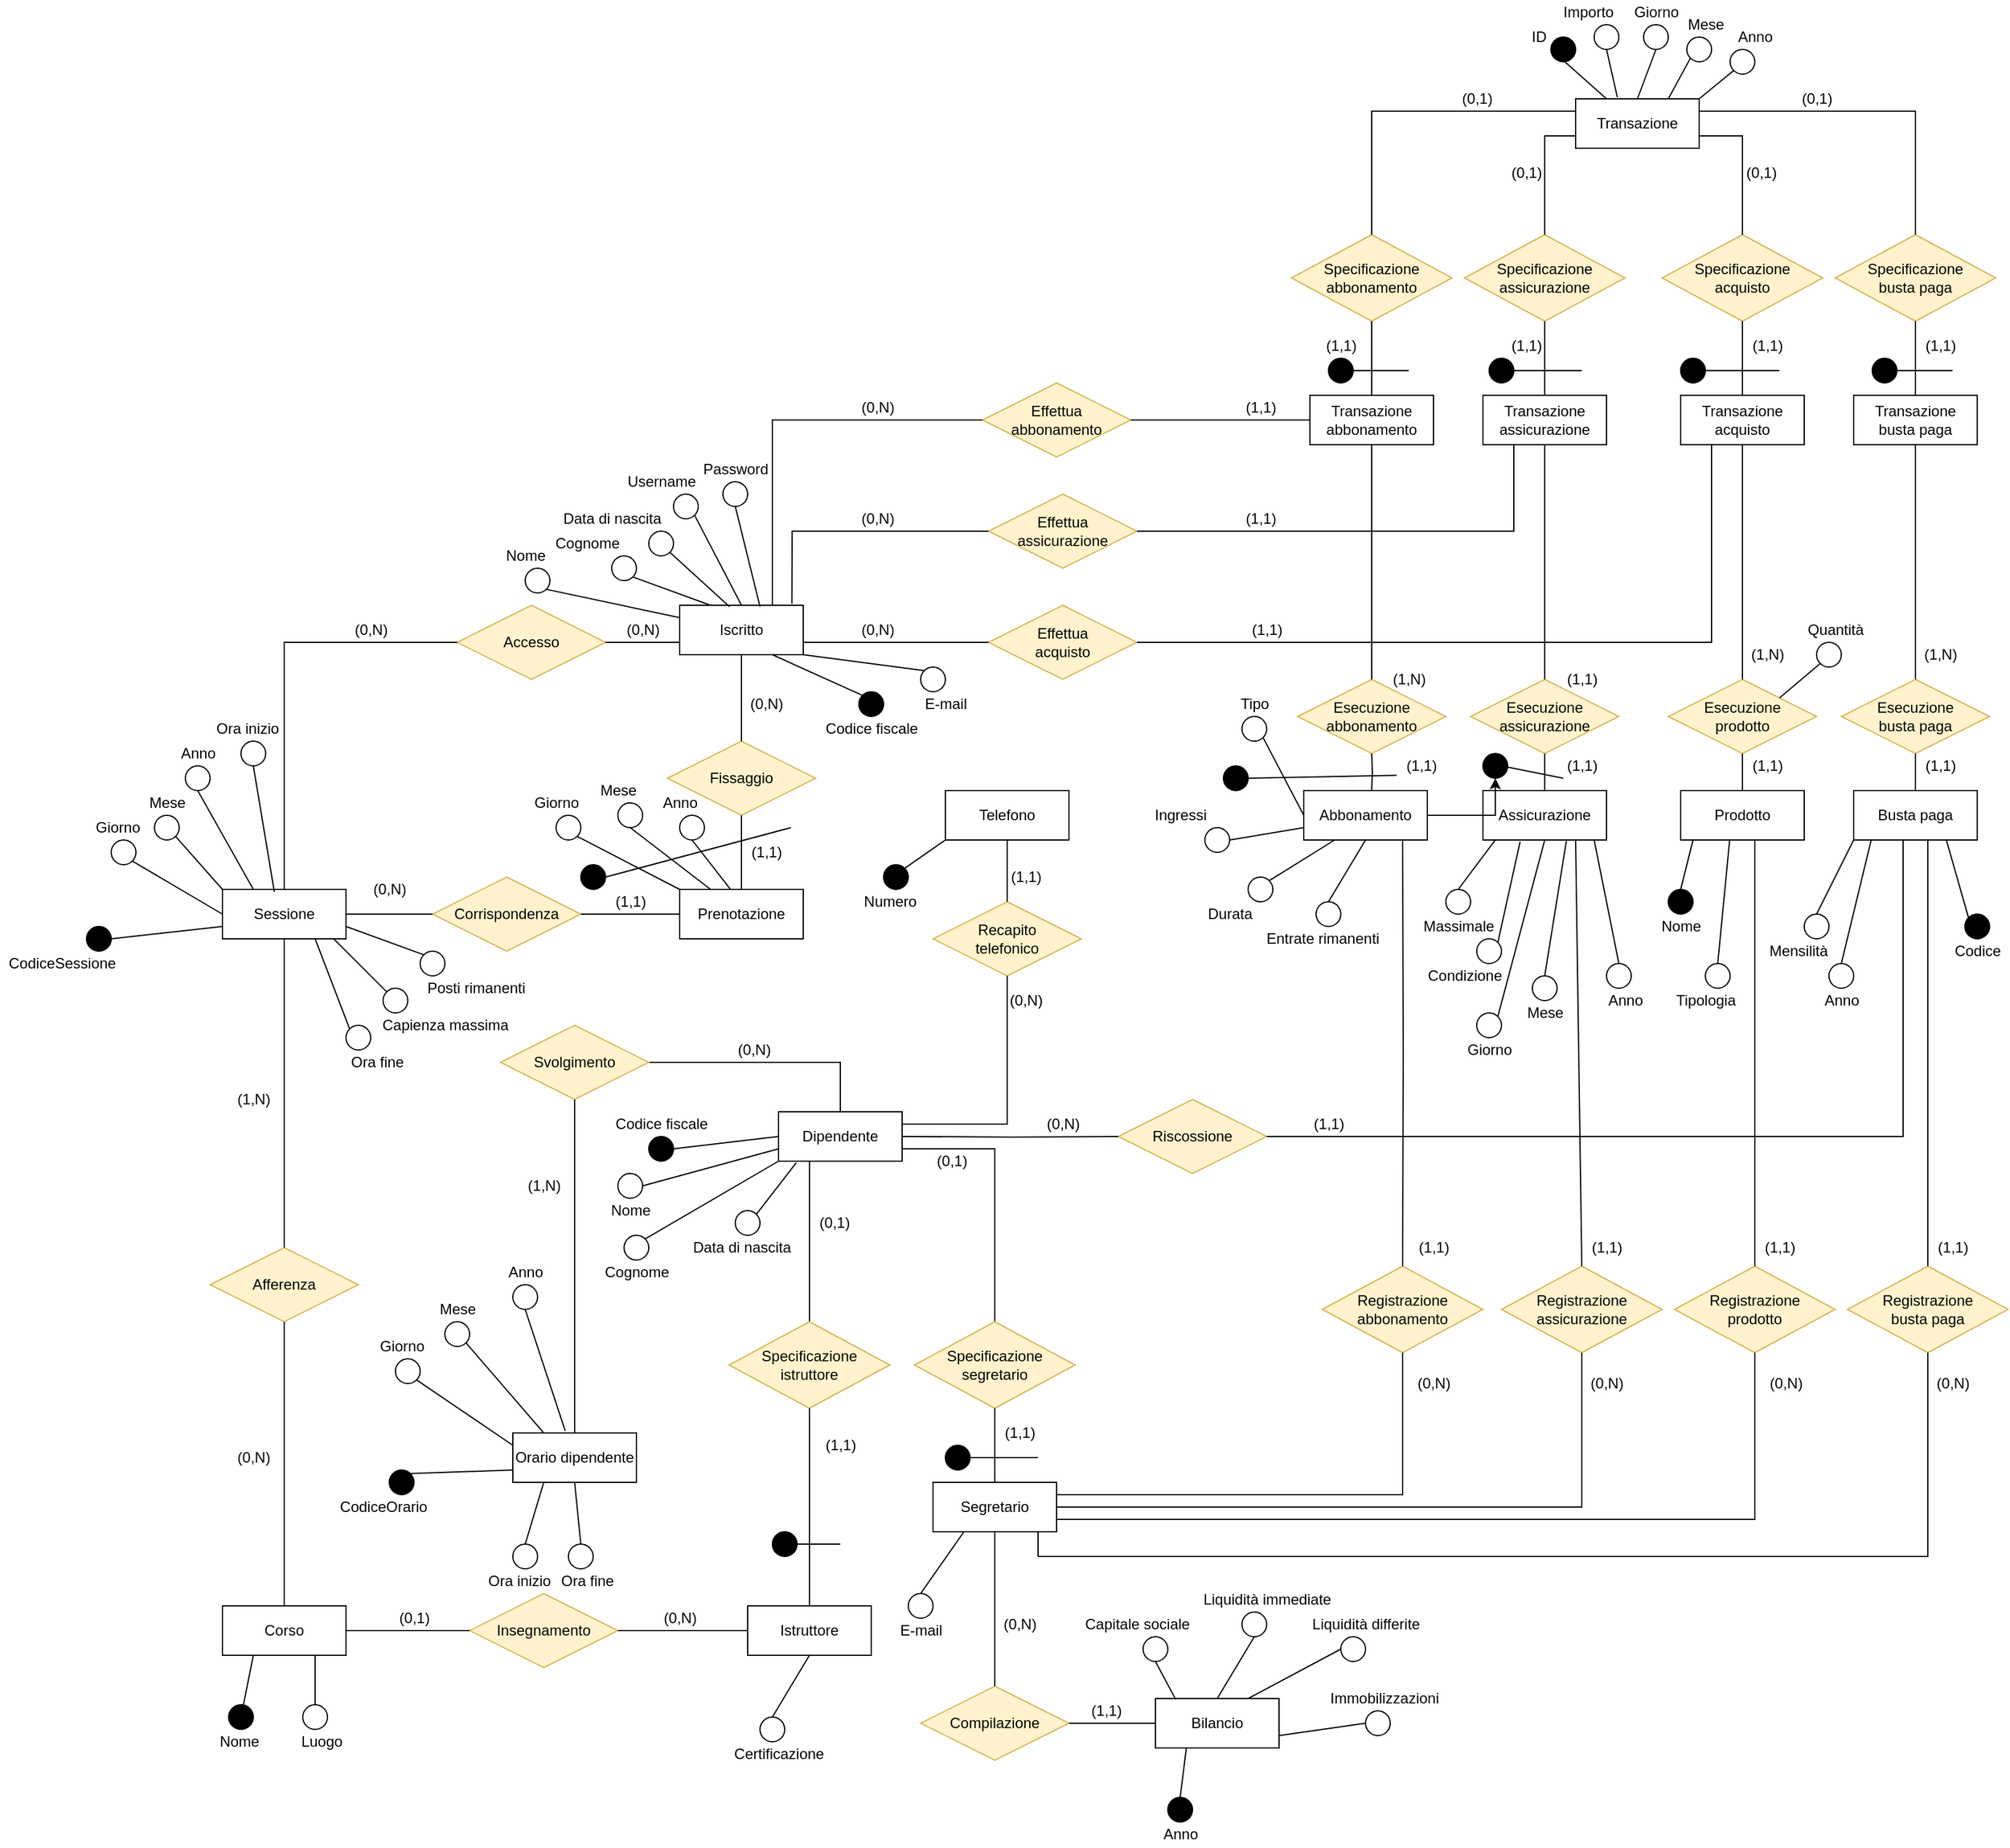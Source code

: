 <mxfile version="16.1.2" type="device"><diagram id="xb2KW4H_vFddDUv3c0wZ" name="Pagina-1"><mxGraphModel dx="1966" dy="986" grid="1" gridSize="10" guides="1" tooltips="1" connect="1" arrows="1" fold="1" page="1" pageScale="1" pageWidth="3300" pageHeight="4681" math="0" shadow="0"><root><mxCell id="0"/><mxCell id="1" parent="0"/><mxCell id="quJldXue5706DOYz5AzW-1" value="Iscritto" style="whiteSpace=wrap;html=1;align=center;" parent="1" vertex="1"><mxGeometry x="730" y="1180" width="100" height="40" as="geometry"/></mxCell><mxCell id="quJldXue5706DOYz5AzW-2" value="Accesso" style="shape=rhombus;perimeter=rhombusPerimeter;whiteSpace=wrap;html=1;align=center;fillColor=#fff2cc;strokeColor=#d6b656;" parent="1" vertex="1"><mxGeometry x="550" y="1180" width="120" height="60" as="geometry"/></mxCell><mxCell id="quJldXue5706DOYz5AzW-3" value="Sessione" style="whiteSpace=wrap;html=1;align=center;" parent="1" vertex="1"><mxGeometry x="360" y="1410" width="100" height="40" as="geometry"/></mxCell><mxCell id="quJldXue5706DOYz5AzW-4" value="" style="endArrow=none;html=1;rounded=0;edgeStyle=orthogonalEdgeStyle;exitX=0.5;exitY=0;exitDx=0;exitDy=0;entryX=0;entryY=0.5;entryDx=0;entryDy=0;" parent="1" source="quJldXue5706DOYz5AzW-3" target="quJldXue5706DOYz5AzW-2" edge="1"><mxGeometry relative="1" as="geometry"><mxPoint x="610" y="1420" as="sourcePoint"/><mxPoint x="770" y="1420" as="targetPoint"/></mxGeometry></mxCell><mxCell id="quJldXue5706DOYz5AzW-5" value="Fissaggio" style="shape=rhombus;perimeter=rhombusPerimeter;whiteSpace=wrap;html=1;align=center;fillColor=#fff2cc;strokeColor=#d6b656;" parent="1" vertex="1"><mxGeometry x="720" y="1290" width="120" height="60" as="geometry"/></mxCell><mxCell id="quJldXue5706DOYz5AzW-6" value="" style="endArrow=none;html=1;rounded=0;edgeStyle=orthogonalEdgeStyle;entryX=0.5;entryY=0;entryDx=0;entryDy=0;exitX=0.5;exitY=1;exitDx=0;exitDy=0;" parent="1" source="quJldXue5706DOYz5AzW-5" target="quJldXue5706DOYz5AzW-8" edge="1"><mxGeometry relative="1" as="geometry"><mxPoint x="610" y="1420" as="sourcePoint"/><mxPoint x="770" y="1420" as="targetPoint"/></mxGeometry></mxCell><mxCell id="quJldXue5706DOYz5AzW-7" value="" style="endArrow=none;html=1;rounded=0;edgeStyle=orthogonalEdgeStyle;exitX=0.5;exitY=1;exitDx=0;exitDy=0;entryX=0.5;entryY=0;entryDx=0;entryDy=0;" parent="1" source="quJldXue5706DOYz5AzW-1" target="quJldXue5706DOYz5AzW-5" edge="1"><mxGeometry relative="1" as="geometry"><mxPoint x="610" y="1420" as="sourcePoint"/><mxPoint x="770" y="1420" as="targetPoint"/></mxGeometry></mxCell><mxCell id="quJldXue5706DOYz5AzW-8" value="Prenotazione" style="whiteSpace=wrap;html=1;align=center;" parent="1" vertex="1"><mxGeometry x="730" y="1410" width="100" height="40" as="geometry"/></mxCell><mxCell id="quJldXue5706DOYz5AzW-9" value="Corrispondenza" style="shape=rhombus;perimeter=rhombusPerimeter;whiteSpace=wrap;html=1;align=center;fillColor=#fff2cc;strokeColor=#d6b656;" parent="1" vertex="1"><mxGeometry x="530" y="1400" width="120" height="60" as="geometry"/></mxCell><mxCell id="quJldXue5706DOYz5AzW-10" value="" style="endArrow=none;html=1;rounded=0;edgeStyle=orthogonalEdgeStyle;exitX=1;exitY=0.5;exitDx=0;exitDy=0;entryX=0;entryY=0.5;entryDx=0;entryDy=0;" parent="1" source="quJldXue5706DOYz5AzW-9" target="quJldXue5706DOYz5AzW-8" edge="1"><mxGeometry relative="1" as="geometry"><mxPoint x="590" y="1530" as="sourcePoint"/><mxPoint x="710" y="1320" as="targetPoint"/></mxGeometry></mxCell><mxCell id="quJldXue5706DOYz5AzW-11" value="" style="endArrow=none;html=1;rounded=0;edgeStyle=orthogonalEdgeStyle;exitX=1;exitY=0.5;exitDx=0;exitDy=0;entryX=0;entryY=0.5;entryDx=0;entryDy=0;" parent="1" source="quJldXue5706DOYz5AzW-3" target="quJldXue5706DOYz5AzW-9" edge="1"><mxGeometry relative="1" as="geometry"><mxPoint x="255" y="1378.57" as="sourcePoint"/><mxPoint x="325" y="1378.57" as="targetPoint"/></mxGeometry></mxCell><mxCell id="quJldXue5706DOYz5AzW-12" value="Afferenza" style="shape=rhombus;perimeter=rhombusPerimeter;whiteSpace=wrap;html=1;align=center;fillColor=#fff2cc;strokeColor=#d6b656;" parent="1" vertex="1"><mxGeometry x="350" y="1700" width="120" height="60" as="geometry"/></mxCell><mxCell id="quJldXue5706DOYz5AzW-13" value="" style="endArrow=none;html=1;rounded=0;edgeStyle=orthogonalEdgeStyle;exitX=0.5;exitY=1;exitDx=0;exitDy=0;entryX=0.5;entryY=0;entryDx=0;entryDy=0;" parent="1" source="quJldXue5706DOYz5AzW-3" target="quJldXue5706DOYz5AzW-12" edge="1"><mxGeometry relative="1" as="geometry"><mxPoint x="470" y="1440" as="sourcePoint"/><mxPoint x="540" y="1440" as="targetPoint"/></mxGeometry></mxCell><mxCell id="quJldXue5706DOYz5AzW-14" value="" style="endArrow=none;html=1;rounded=0;edgeStyle=orthogonalEdgeStyle;exitX=0.5;exitY=1;exitDx=0;exitDy=0;entryX=0.5;entryY=0;entryDx=0;entryDy=0;" parent="1" source="quJldXue5706DOYz5AzW-12" target="quJldXue5706DOYz5AzW-15" edge="1"><mxGeometry relative="1" as="geometry"><mxPoint x="420" y="1460" as="sourcePoint"/><mxPoint x="420" y="1530.0" as="targetPoint"/></mxGeometry></mxCell><mxCell id="quJldXue5706DOYz5AzW-15" value="Corso" style="whiteSpace=wrap;html=1;align=center;" parent="1" vertex="1"><mxGeometry x="360" y="1990" width="100" height="40" as="geometry"/></mxCell><mxCell id="quJldXue5706DOYz5AzW-16" value="Effettua&lt;br&gt;abbonamento" style="shape=rhombus;perimeter=rhombusPerimeter;whiteSpace=wrap;html=1;align=center;fillColor=#fff2cc;strokeColor=#d6b656;" parent="1" vertex="1"><mxGeometry x="975" y="1000" width="120" height="60" as="geometry"/></mxCell><mxCell id="quJldXue5706DOYz5AzW-17" value="Esecuzione abbonamento" style="shape=rhombus;perimeter=rhombusPerimeter;whiteSpace=wrap;html=1;align=center;fillColor=#fff2cc;strokeColor=#d6b656;" parent="1" vertex="1"><mxGeometry x="1230" y="1240" width="120" height="60" as="geometry"/></mxCell><mxCell id="quJldXue5706DOYz5AzW-18" value="" style="endArrow=none;html=1;rounded=0;edgeStyle=orthogonalEdgeStyle;entryX=0.5;entryY=1;entryDx=0;entryDy=0;exitX=0.5;exitY=0;exitDx=0;exitDy=0;" parent="1" target="quJldXue5706DOYz5AzW-17" edge="1"><mxGeometry relative="1" as="geometry"><mxPoint x="1290" y="1330" as="sourcePoint"/><mxPoint x="1240" y="1260" as="targetPoint"/></mxGeometry></mxCell><mxCell id="quJldXue5706DOYz5AzW-19" value="" style="endArrow=none;html=1;rounded=0;edgeStyle=orthogonalEdgeStyle;exitX=0.5;exitY=1;exitDx=0;exitDy=0;entryX=0.5;entryY=0;entryDx=0;entryDy=0;" parent="1" source="quJldXue5706DOYz5AzW-192" target="quJldXue5706DOYz5AzW-17" edge="1"><mxGeometry relative="1" as="geometry"><mxPoint x="1290" y="1050" as="sourcePoint"/><mxPoint x="1240" y="1260" as="targetPoint"/></mxGeometry></mxCell><mxCell id="quJldXue5706DOYz5AzW-20" value="Esecuzione&lt;br&gt;assicurazione" style="shape=rhombus;perimeter=rhombusPerimeter;whiteSpace=wrap;html=1;align=center;fillColor=#fff2cc;strokeColor=#d6b656;" parent="1" vertex="1"><mxGeometry x="1370" y="1240" width="120" height="60" as="geometry"/></mxCell><mxCell id="quJldXue5706DOYz5AzW-21" value="" style="endArrow=none;html=1;rounded=0;edgeStyle=orthogonalEdgeStyle;entryX=0.5;entryY=0;entryDx=0;entryDy=0;exitX=0.5;exitY=1;exitDx=0;exitDy=0;" parent="1" source="quJldXue5706DOYz5AzW-193" target="quJldXue5706DOYz5AzW-20" edge="1"><mxGeometry relative="1" as="geometry"><mxPoint x="1430" y="1050" as="sourcePoint"/><mxPoint x="1380" y="1260" as="targetPoint"/></mxGeometry></mxCell><mxCell id="quJldXue5706DOYz5AzW-22" value="Assicurazione" style="whiteSpace=wrap;html=1;align=center;" parent="1" vertex="1"><mxGeometry x="1380" y="1330" width="100" height="40" as="geometry"/></mxCell><mxCell id="quJldXue5706DOYz5AzW-23" value="" style="endArrow=none;html=1;rounded=0;edgeStyle=orthogonalEdgeStyle;entryX=0.5;entryY=1;entryDx=0;entryDy=0;exitX=0.5;exitY=0;exitDx=0;exitDy=0;" parent="1" source="quJldXue5706DOYz5AzW-22" edge="1"><mxGeometry relative="1" as="geometry"><mxPoint x="1220" y="1260" as="sourcePoint"/><mxPoint x="1430" y="1300" as="targetPoint"/></mxGeometry></mxCell><mxCell id="quJldXue5706DOYz5AzW-24" value="Esecuzione&lt;br&gt;prodotto" style="shape=rhombus;perimeter=rhombusPerimeter;whiteSpace=wrap;html=1;align=center;fillColor=#fff2cc;strokeColor=#d6b656;" parent="1" vertex="1"><mxGeometry x="1530" y="1240" width="120" height="60" as="geometry"/></mxCell><mxCell id="quJldXue5706DOYz5AzW-25" value="Prodotto" style="whiteSpace=wrap;html=1;align=center;" parent="1" vertex="1"><mxGeometry x="1540" y="1330" width="100" height="40" as="geometry"/></mxCell><mxCell id="quJldXue5706DOYz5AzW-26" value="" style="endArrow=none;html=1;rounded=0;edgeStyle=orthogonalEdgeStyle;entryX=0.5;entryY=1;entryDx=0;entryDy=0;exitX=0.5;exitY=0;exitDx=0;exitDy=0;" parent="1" source="quJldXue5706DOYz5AzW-25" edge="1"><mxGeometry relative="1" as="geometry"><mxPoint x="1380" y="1260" as="sourcePoint"/><mxPoint x="1590" y="1300" as="targetPoint"/></mxGeometry></mxCell><mxCell id="quJldXue5706DOYz5AzW-27" value="" style="endArrow=none;html=1;rounded=0;edgeStyle=orthogonalEdgeStyle;entryX=0.5;entryY=0;entryDx=0;entryDy=0;exitX=0.5;exitY=1;exitDx=0;exitDy=0;" parent="1" source="quJldXue5706DOYz5AzW-194" target="quJldXue5706DOYz5AzW-24" edge="1"><mxGeometry relative="1" as="geometry"><mxPoint x="1590" y="1050" as="sourcePoint"/><mxPoint x="1440" y="1250" as="targetPoint"/></mxGeometry></mxCell><mxCell id="quJldXue5706DOYz5AzW-28" value="Insegnamento" style="shape=rhombus;perimeter=rhombusPerimeter;whiteSpace=wrap;html=1;align=center;fillColor=#fff2cc;strokeColor=#d6b656;" parent="1" vertex="1"><mxGeometry x="560" y="1980" width="120" height="60" as="geometry"/></mxCell><mxCell id="quJldXue5706DOYz5AzW-29" value="" style="endArrow=none;html=1;rounded=0;edgeStyle=orthogonalEdgeStyle;exitX=1;exitY=0.5;exitDx=0;exitDy=0;entryX=0;entryY=0.5;entryDx=0;entryDy=0;" parent="1" source="quJldXue5706DOYz5AzW-28" target="quJldXue5706DOYz5AzW-251" edge="1"><mxGeometry relative="1" as="geometry"><mxPoint x="780" y="1610" as="sourcePoint"/><mxPoint x="730" y="1760" as="targetPoint"/></mxGeometry></mxCell><mxCell id="quJldXue5706DOYz5AzW-30" value="" style="endArrow=none;html=1;rounded=0;edgeStyle=orthogonalEdgeStyle;exitX=0;exitY=0.5;exitDx=0;exitDy=0;entryX=1;entryY=0.5;entryDx=0;entryDy=0;" parent="1" source="quJldXue5706DOYz5AzW-28" target="quJldXue5706DOYz5AzW-15" edge="1"><mxGeometry relative="1" as="geometry"><mxPoint x="420" y="1590" as="sourcePoint"/><mxPoint x="420" y="1750" as="targetPoint"/></mxGeometry></mxCell><mxCell id="quJldXue5706DOYz5AzW-31" value="Riscossione" style="shape=rhombus;perimeter=rhombusPerimeter;whiteSpace=wrap;html=1;align=center;fillColor=#fff2cc;strokeColor=#d6b656;" parent="1" vertex="1"><mxGeometry x="1085" y="1580" width="120" height="60" as="geometry"/></mxCell><mxCell id="quJldXue5706DOYz5AzW-32" value="" style="endArrow=none;html=1;rounded=0;edgeStyle=orthogonalEdgeStyle;exitX=1;exitY=0.5;exitDx=0;exitDy=0;entryX=0;entryY=0.5;entryDx=0;entryDy=0;" parent="1" target="quJldXue5706DOYz5AzW-31" edge="1"><mxGeometry relative="1" as="geometry"><mxPoint x="910" y="1610" as="sourcePoint"/><mxPoint x="1150" y="1410" as="targetPoint"/></mxGeometry></mxCell><mxCell id="quJldXue5706DOYz5AzW-33" value="Esecuzione&lt;br&gt;busta paga" style="shape=rhombus;perimeter=rhombusPerimeter;whiteSpace=wrap;html=1;align=center;fillColor=#fff2cc;strokeColor=#d6b656;" parent="1" vertex="1"><mxGeometry x="1670" y="1240" width="120" height="60" as="geometry"/></mxCell><mxCell id="quJldXue5706DOYz5AzW-34" value="" style="endArrow=none;html=1;rounded=0;edgeStyle=orthogonalEdgeStyle;entryX=0.5;entryY=0;entryDx=0;entryDy=0;exitX=0.5;exitY=1;exitDx=0;exitDy=0;" parent="1" source="quJldXue5706DOYz5AzW-195" target="quJldXue5706DOYz5AzW-33" edge="1"><mxGeometry relative="1" as="geometry"><mxPoint x="1730" y="1050" as="sourcePoint"/><mxPoint x="1580" y="1250" as="targetPoint"/></mxGeometry></mxCell><mxCell id="quJldXue5706DOYz5AzW-35" value="Busta paga" style="whiteSpace=wrap;html=1;align=center;" parent="1" vertex="1"><mxGeometry x="1680" y="1330" width="100" height="40" as="geometry"/></mxCell><mxCell id="quJldXue5706DOYz5AzW-36" value="" style="endArrow=none;html=1;rounded=0;edgeStyle=orthogonalEdgeStyle;entryX=0.5;entryY=1;entryDx=0;entryDy=0;exitX=0.5;exitY=0;exitDx=0;exitDy=0;" parent="1" source="quJldXue5706DOYz5AzW-35" edge="1"><mxGeometry relative="1" as="geometry"><mxPoint x="1520" y="1260" as="sourcePoint"/><mxPoint x="1730" y="1300" as="targetPoint"/></mxGeometry></mxCell><mxCell id="quJldXue5706DOYz5AzW-37" value="" style="endArrow=none;html=1;rounded=0;edgeStyle=orthogonalEdgeStyle;entryX=1;entryY=0.5;entryDx=0;entryDy=0;exitX=0.5;exitY=1;exitDx=0;exitDy=0;" parent="1" source="quJldXue5706DOYz5AzW-35" target="quJldXue5706DOYz5AzW-31" edge="1"><mxGeometry relative="1" as="geometry"><mxPoint x="990" y="1410" as="sourcePoint"/><mxPoint x="1150" y="1410" as="targetPoint"/><Array as="points"><mxPoint x="1720" y="1370"/><mxPoint x="1720" y="1610"/></Array></mxGeometry></mxCell><mxCell id="quJldXue5706DOYz5AzW-38" value="Registrazione&lt;br&gt;abbonamento" style="shape=rhombus;perimeter=rhombusPerimeter;whiteSpace=wrap;html=1;align=center;fillColor=#fff2cc;strokeColor=#d6b656;" parent="1" vertex="1"><mxGeometry x="1250" y="1715" width="130" height="70" as="geometry"/></mxCell><mxCell id="quJldXue5706DOYz5AzW-39" value="Registrazione&lt;br&gt;assicurazione" style="shape=rhombus;perimeter=rhombusPerimeter;whiteSpace=wrap;html=1;align=center;fillColor=#fff2cc;strokeColor=#d6b656;" parent="1" vertex="1"><mxGeometry x="1395" y="1715" width="130" height="70" as="geometry"/></mxCell><mxCell id="quJldXue5706DOYz5AzW-40" value="" style="endArrow=none;html=1;rounded=0;edgeStyle=orthogonalEdgeStyle;entryX=0.5;entryY=0;entryDx=0;entryDy=0;exitX=0.75;exitY=1;exitDx=0;exitDy=0;" parent="1" target="quJldXue5706DOYz5AzW-38" edge="1"><mxGeometry relative="1" as="geometry"><mxPoint x="1315" y="1370" as="sourcePoint"/><mxPoint x="1240" y="1540" as="targetPoint"/></mxGeometry></mxCell><mxCell id="quJldXue5706DOYz5AzW-41" value="Registrazione&lt;br&gt;busta paga" style="shape=rhombus;perimeter=rhombusPerimeter;whiteSpace=wrap;html=1;align=center;fillColor=#fff2cc;strokeColor=#d6b656;" parent="1" vertex="1"><mxGeometry x="1675" y="1715" width="130" height="70" as="geometry"/></mxCell><mxCell id="quJldXue5706DOYz5AzW-42" value="Registrazione&lt;br&gt;prodotto" style="shape=rhombus;perimeter=rhombusPerimeter;whiteSpace=wrap;html=1;align=center;fillColor=#fff2cc;strokeColor=#d6b656;" parent="1" vertex="1"><mxGeometry x="1535" y="1715" width="130" height="70" as="geometry"/></mxCell><mxCell id="quJldXue5706DOYz5AzW-43" value="" style="endArrow=none;html=1;rounded=0;edgeStyle=orthogonalEdgeStyle;entryX=0.5;entryY=0;entryDx=0;entryDy=0;exitX=0.75;exitY=1;exitDx=0;exitDy=0;" parent="1" source="quJldXue5706DOYz5AzW-35" target="quJldXue5706DOYz5AzW-41" edge="1"><mxGeometry relative="1" as="geometry"><mxPoint x="1080" y="1540" as="sourcePoint"/><mxPoint x="1240" y="1540" as="targetPoint"/><Array as="points"><mxPoint x="1740" y="1370"/></Array></mxGeometry></mxCell><mxCell id="quJldXue5706DOYz5AzW-44" value="" style="endArrow=none;html=1;rounded=0;edgeStyle=orthogonalEdgeStyle;exitX=0.5;exitY=0;exitDx=0;exitDy=0;entryX=0.5;entryY=1;entryDx=0;entryDy=0;" parent="1" source="quJldXue5706DOYz5AzW-42" target="quJldXue5706DOYz5AzW-25" edge="1"><mxGeometry relative="1" as="geometry"><mxPoint x="1330" y="1520" as="sourcePoint"/><mxPoint x="1490" y="1520" as="targetPoint"/><Array as="points"><mxPoint x="1600" y="1370"/></Array></mxGeometry></mxCell><mxCell id="quJldXue5706DOYz5AzW-46" value="" style="endArrow=none;html=1;rounded=0;exitX=0;exitY=0.25;exitDx=0;exitDy=0;entryX=1;entryY=1;entryDx=0;entryDy=0;" parent="1" source="quJldXue5706DOYz5AzW-1" target="quJldXue5706DOYz5AzW-49" edge="1"><mxGeometry width="50" height="50" relative="1" as="geometry"><mxPoint x="564.645" y="1092.929" as="sourcePoint"/><mxPoint x="540" y="1050" as="targetPoint"/></mxGeometry></mxCell><mxCell id="quJldXue5706DOYz5AzW-47" value="" style="ellipse;whiteSpace=wrap;html=1;aspect=fixed;glass=0;" parent="1" vertex="1"><mxGeometry x="705" y="1120" width="20" height="20" as="geometry"/></mxCell><mxCell id="quJldXue5706DOYz5AzW-48" value="" style="ellipse;whiteSpace=wrap;html=1;aspect=fixed;glass=0;" parent="1" vertex="1"><mxGeometry x="675" y="1140" width="20" height="20" as="geometry"/></mxCell><mxCell id="quJldXue5706DOYz5AzW-49" value="" style="ellipse;whiteSpace=wrap;html=1;aspect=fixed;glass=0;" parent="1" vertex="1"><mxGeometry x="605" y="1150" width="20" height="20" as="geometry"/></mxCell><mxCell id="quJldXue5706DOYz5AzW-50" value="Nome" style="text;html=1;align=center;verticalAlign=middle;resizable=0;points=[];autosize=1;strokeColor=none;fillColor=none;" parent="1" vertex="1"><mxGeometry x="580" y="1130" width="50" height="20" as="geometry"/></mxCell><mxCell id="quJldXue5706DOYz5AzW-51" value="" style="endArrow=none;html=1;rounded=0;exitX=0.25;exitY=0;exitDx=0;exitDy=0;entryX=1;entryY=1;entryDx=0;entryDy=0;" parent="1" source="quJldXue5706DOYz5AzW-1" target="quJldXue5706DOYz5AzW-48" edge="1"><mxGeometry width="50" height="50" relative="1" as="geometry"><mxPoint x="580.4" y="1090.8" as="sourcePoint"/><mxPoint x="557.071" y="1087.071" as="targetPoint"/></mxGeometry></mxCell><mxCell id="quJldXue5706DOYz5AzW-52" value="Cognome" style="text;html=1;align=center;verticalAlign=middle;resizable=0;points=[];autosize=1;strokeColor=none;fillColor=none;" parent="1" vertex="1"><mxGeometry x="620" y="1120" width="70" height="20" as="geometry"/></mxCell><mxCell id="quJldXue5706DOYz5AzW-53" value="" style="endArrow=none;html=1;rounded=0;exitX=0.403;exitY=0.029;exitDx=0;exitDy=0;entryX=1;entryY=1;entryDx=0;entryDy=0;exitPerimeter=0;" parent="1" source="quJldXue5706DOYz5AzW-1" target="quJldXue5706DOYz5AzW-47" edge="1"><mxGeometry width="50" height="50" relative="1" as="geometry"><mxPoint x="600" y="1090" as="sourcePoint"/><mxPoint x="790" y="994.6" as="targetPoint"/></mxGeometry></mxCell><mxCell id="quJldXue5706DOYz5AzW-54" value="Data di nascita" style="text;html=1;align=center;verticalAlign=middle;resizable=0;points=[];autosize=1;strokeColor=none;fillColor=none;" parent="1" vertex="1"><mxGeometry x="630" y="1100" width="90" height="20" as="geometry"/></mxCell><mxCell id="quJldXue5706DOYz5AzW-56" value="" style="ellipse;whiteSpace=wrap;html=1;aspect=fixed;glass=0;" parent="1" vertex="1"><mxGeometry x="1375" y="1450" width="20" height="20" as="geometry"/></mxCell><mxCell id="quJldXue5706DOYz5AzW-57" value="" style="ellipse;whiteSpace=wrap;html=1;aspect=fixed;glass=0;" parent="1" vertex="1"><mxGeometry x="1350" y="1410" width="20" height="20" as="geometry"/></mxCell><mxCell id="quJldXue5706DOYz5AzW-58" value="" style="ellipse;whiteSpace=wrap;html=1;aspect=fixed;glass=0;" parent="1" vertex="1"><mxGeometry x="270" y="1370" width="20" height="20" as="geometry"/></mxCell><mxCell id="quJldXue5706DOYz5AzW-59" value="" style="ellipse;whiteSpace=wrap;html=1;aspect=fixed;glass=0;" parent="1" vertex="1"><mxGeometry x="765" y="1080" width="20" height="20" as="geometry"/></mxCell><mxCell id="quJldXue5706DOYz5AzW-60" value="" style="ellipse;whiteSpace=wrap;html=1;aspect=fixed;glass=0;" parent="1" vertex="1"><mxGeometry x="725" y="1090" width="20" height="20" as="geometry"/></mxCell><mxCell id="quJldXue5706DOYz5AzW-61" value="" style="endArrow=none;html=1;rounded=0;exitX=0.5;exitY=0;exitDx=0;exitDy=0;entryX=1;entryY=1;entryDx=0;entryDy=0;" parent="1" source="quJldXue5706DOYz5AzW-1" target="quJldXue5706DOYz5AzW-60" edge="1"><mxGeometry width="50" height="50" relative="1" as="geometry"><mxPoint x="706" y="1122.4" as="sourcePoint"/><mxPoint x="610" y="1060" as="targetPoint"/></mxGeometry></mxCell><mxCell id="quJldXue5706DOYz5AzW-62" value="Username" style="text;html=1;align=center;verticalAlign=middle;resizable=0;points=[];autosize=1;strokeColor=none;fillColor=none;" parent="1" vertex="1"><mxGeometry x="680" y="1070" width="70" height="20" as="geometry"/></mxCell><mxCell id="quJldXue5706DOYz5AzW-63" value="Password" style="text;html=1;align=center;verticalAlign=middle;resizable=0;points=[];autosize=1;strokeColor=none;fillColor=none;" parent="1" vertex="1"><mxGeometry x="740" y="1060" width="70" height="20" as="geometry"/></mxCell><mxCell id="quJldXue5706DOYz5AzW-64" value="" style="endArrow=none;html=1;rounded=0;exitX=0.65;exitY=0.029;exitDx=0;exitDy=0;entryX=0.5;entryY=1;entryDx=0;entryDy=0;exitPerimeter=0;" parent="1" source="quJldXue5706DOYz5AzW-1" target="quJldXue5706DOYz5AzW-59" edge="1"><mxGeometry width="50" height="50" relative="1" as="geometry"><mxPoint x="765.355" y="1122.929" as="sourcePoint"/><mxPoint x="690" y="1070" as="targetPoint"/></mxGeometry></mxCell><mxCell id="quJldXue5706DOYz5AzW-65" value="Giorno" style="text;html=1;align=center;verticalAlign=middle;resizable=0;points=[];autosize=1;strokeColor=none;fillColor=none;" parent="1" vertex="1"><mxGeometry x="250" y="1350" width="50" height="20" as="geometry"/></mxCell><mxCell id="quJldXue5706DOYz5AzW-66" value="" style="ellipse;whiteSpace=wrap;html=1;aspect=fixed;glass=0;" parent="1" vertex="1"><mxGeometry x="460" y="1520" width="20" height="20" as="geometry"/></mxCell><mxCell id="quJldXue5706DOYz5AzW-67" value="" style="ellipse;whiteSpace=wrap;html=1;aspect=fixed;glass=0;" parent="1" vertex="1"><mxGeometry x="375" y="1290" width="20" height="20" as="geometry"/></mxCell><mxCell id="quJldXue5706DOYz5AzW-68" value="" style="ellipse;whiteSpace=wrap;html=1;aspect=fixed;glass=0;" parent="1" vertex="1"><mxGeometry x="330" y="1310" width="20" height="20" as="geometry"/></mxCell><mxCell id="quJldXue5706DOYz5AzW-69" value="" style="ellipse;whiteSpace=wrap;html=1;aspect=fixed;glass=0;" parent="1" vertex="1"><mxGeometry x="305" y="1350" width="20" height="20" as="geometry"/></mxCell><mxCell id="quJldXue5706DOYz5AzW-70" value="Mese" style="text;html=1;align=center;verticalAlign=middle;resizable=0;points=[];autosize=1;strokeColor=none;fillColor=none;" parent="1" vertex="1"><mxGeometry x="290" y="1330" width="50" height="20" as="geometry"/></mxCell><mxCell id="quJldXue5706DOYz5AzW-71" value="Anno" style="text;html=1;align=center;verticalAlign=middle;resizable=0;points=[];autosize=1;strokeColor=none;fillColor=none;" parent="1" vertex="1"><mxGeometry x="320" y="1290" width="40" height="20" as="geometry"/></mxCell><mxCell id="quJldXue5706DOYz5AzW-72" value="Ora inizio" style="text;html=1;align=center;verticalAlign=middle;resizable=0;points=[];autosize=1;strokeColor=none;fillColor=none;" parent="1" vertex="1"><mxGeometry x="345" y="1270" width="70" height="20" as="geometry"/></mxCell><mxCell id="quJldXue5706DOYz5AzW-73" value="Ora fine" style="text;html=1;align=center;verticalAlign=middle;resizable=0;points=[];autosize=1;strokeColor=none;fillColor=none;" parent="1" vertex="1"><mxGeometry x="455" y="1540" width="60" height="20" as="geometry"/></mxCell><mxCell id="quJldXue5706DOYz5AzW-74" value="" style="endArrow=none;html=1;rounded=0;entryX=0.42;entryY=0.05;entryDx=0;entryDy=0;exitX=0.5;exitY=1;exitDx=0;exitDy=0;entryPerimeter=0;" parent="1" source="quJldXue5706DOYz5AzW-67" target="quJldXue5706DOYz5AzW-3" edge="1"><mxGeometry width="50" height="50" relative="1" as="geometry"><mxPoint x="302.929" y="1305.641" as="sourcePoint"/><mxPoint x="255" y="1368.57" as="targetPoint"/></mxGeometry></mxCell><mxCell id="quJldXue5706DOYz5AzW-75" value="" style="endArrow=none;html=1;rounded=0;entryX=0.75;entryY=1;entryDx=0;entryDy=0;exitX=0;exitY=0;exitDx=0;exitDy=0;" parent="1" source="quJldXue5706DOYz5AzW-66" target="quJldXue5706DOYz5AzW-3" edge="1"><mxGeometry width="50" height="50" relative="1" as="geometry"><mxPoint x="517.929" y="1367.071" as="sourcePoint"/><mxPoint x="480" y="1430" as="targetPoint"/></mxGeometry></mxCell><mxCell id="quJldXue5706DOYz5AzW-76" value="" style="ellipse;whiteSpace=wrap;html=1;aspect=fixed;glass=0;" parent="1" vertex="1"><mxGeometry x="425" y="2070" width="20" height="20" as="geometry"/></mxCell><mxCell id="quJldXue5706DOYz5AzW-77" value="Nome&amp;nbsp;" style="text;html=1;align=center;verticalAlign=middle;resizable=0;points=[];autosize=1;strokeColor=none;fillColor=none;" parent="1" vertex="1"><mxGeometry x="350" y="2090" width="50" height="20" as="geometry"/></mxCell><mxCell id="quJldXue5706DOYz5AzW-78" value="" style="endArrow=none;html=1;rounded=0;entryX=0.25;entryY=1;entryDx=0;entryDy=0;startArrow=none;" parent="1" source="quJldXue5706DOYz5AzW-331" target="quJldXue5706DOYz5AzW-15" edge="1"><mxGeometry width="50" height="50" relative="1" as="geometry"><mxPoint x="375" y="2070" as="sourcePoint"/><mxPoint x="470" y="1460" as="targetPoint"/></mxGeometry></mxCell><mxCell id="quJldXue5706DOYz5AzW-79" value="Luogo" style="text;html=1;align=center;verticalAlign=middle;resizable=0;points=[];autosize=1;strokeColor=none;fillColor=none;" parent="1" vertex="1"><mxGeometry x="415" y="2090" width="50" height="20" as="geometry"/></mxCell><mxCell id="quJldXue5706DOYz5AzW-80" value="" style="endArrow=none;html=1;rounded=0;entryX=0.75;entryY=1;entryDx=0;entryDy=0;" parent="1" target="quJldXue5706DOYz5AzW-15" edge="1"><mxGeometry width="50" height="50" relative="1" as="geometry"><mxPoint x="435" y="2070" as="sourcePoint"/><mxPoint x="395" y="1790" as="targetPoint"/></mxGeometry></mxCell><mxCell id="quJldXue5706DOYz5AzW-83" value="" style="endArrow=none;html=1;rounded=0;entryX=1;entryY=1;entryDx=0;entryDy=0;exitX=0;exitY=0.5;exitDx=0;exitDy=0;" parent="1" source="quJldXue5706DOYz5AzW-3" target="quJldXue5706DOYz5AzW-58" edge="1"><mxGeometry width="50" height="50" relative="1" as="geometry"><mxPoint x="269.645" y="1372.929" as="sourcePoint"/><mxPoint x="240" y="1368.57" as="targetPoint"/></mxGeometry></mxCell><mxCell id="quJldXue5706DOYz5AzW-84" value="" style="endArrow=none;html=1;rounded=0;exitX=0;exitY=0;exitDx=0;exitDy=0;entryX=1;entryY=1;entryDx=0;entryDy=0;" parent="1" source="quJldXue5706DOYz5AzW-3" target="quJldXue5706DOYz5AzW-69" edge="1"><mxGeometry width="50" height="50" relative="1" as="geometry"><mxPoint x="305" y="1370" as="sourcePoint"/><mxPoint x="295" y="1330" as="targetPoint"/></mxGeometry></mxCell><mxCell id="quJldXue5706DOYz5AzW-85" value="" style="endArrow=none;html=1;rounded=0;entryX=0.5;entryY=1;entryDx=0;entryDy=0;exitX=0.25;exitY=0;exitDx=0;exitDy=0;" parent="1" source="quJldXue5706DOYz5AzW-3" target="quJldXue5706DOYz5AzW-68" edge="1"><mxGeometry width="50" height="50" relative="1" as="geometry"><mxPoint x="340.355" y="1372.929" as="sourcePoint"/><mxPoint x="260" y="1388.57" as="targetPoint"/></mxGeometry></mxCell><mxCell id="quJldXue5706DOYz5AzW-86" value="" style="ellipse;whiteSpace=wrap;html=1;aspect=fixed;glass=0;fillColor=#000000;" parent="1" vertex="1"><mxGeometry x="1170" y="1310" width="20" height="20" as="geometry"/></mxCell><mxCell id="quJldXue5706DOYz5AzW-87" value="" style="endArrow=none;html=1;rounded=0;entryX=0.004;entryY=0.882;entryDx=0;entryDy=0;entryPerimeter=0;exitX=1;exitY=0.5;exitDx=0;exitDy=0;" parent="1" source="quJldXue5706DOYz5AzW-86" target="quJldXue5706DOYz5AzW-131" edge="1"><mxGeometry width="50" height="50" relative="1" as="geometry"><mxPoint x="1200" y="1318" as="sourcePoint"/><mxPoint x="1250" y="1370" as="targetPoint"/></mxGeometry></mxCell><mxCell id="quJldXue5706DOYz5AzW-88" value="Massimale" style="text;html=1;align=center;verticalAlign=middle;resizable=0;points=[];autosize=1;strokeColor=none;fillColor=none;" parent="1" vertex="1"><mxGeometry x="1325" y="1430" width="70" height="20" as="geometry"/></mxCell><mxCell id="quJldXue5706DOYz5AzW-89" value="" style="endArrow=none;html=1;rounded=0;exitX=0.5;exitY=0;exitDx=0;exitDy=0;entryX=0.104;entryY=0.985;entryDx=0;entryDy=0;entryPerimeter=0;" parent="1" source="quJldXue5706DOYz5AzW-57" target="quJldXue5706DOYz5AzW-22" edge="1"><mxGeometry width="50" height="50" relative="1" as="geometry"><mxPoint x="1177.071" y="1402.929" as="sourcePoint"/><mxPoint x="1250" y="1380" as="targetPoint"/></mxGeometry></mxCell><mxCell id="quJldXue5706DOYz5AzW-90" value="Condizione" style="text;html=1;align=center;verticalAlign=middle;resizable=0;points=[];autosize=1;strokeColor=none;fillColor=none;" parent="1" vertex="1"><mxGeometry x="1325" y="1470" width="80" height="20" as="geometry"/></mxCell><mxCell id="quJldXue5706DOYz5AzW-91" value="" style="endArrow=none;html=1;rounded=0;exitX=1;exitY=0;exitDx=0;exitDy=0;entryX=0.301;entryY=1.031;entryDx=0;entryDy=0;entryPerimeter=0;" parent="1" source="quJldXue5706DOYz5AzW-56" target="quJldXue5706DOYz5AzW-22" edge="1"><mxGeometry width="50" height="50" relative="1" as="geometry"><mxPoint x="1400" y="1420" as="sourcePoint"/><mxPoint x="1415" y="1380" as="targetPoint"/></mxGeometry></mxCell><mxCell id="quJldXue5706DOYz5AzW-93" value="" style="ellipse;whiteSpace=wrap;html=1;aspect=fixed;glass=0;" parent="1" vertex="1"><mxGeometry x="1640" y="1430" width="20" height="20" as="geometry"/></mxCell><mxCell id="quJldXue5706DOYz5AzW-94" value="" style="ellipse;whiteSpace=wrap;html=1;aspect=fixed;glass=0;" parent="1" vertex="1"><mxGeometry x="1560" y="1470" width="20" height="20" as="geometry"/></mxCell><mxCell id="quJldXue5706DOYz5AzW-95" value="" style="ellipse;whiteSpace=wrap;html=1;aspect=fixed;glass=0;" parent="1" vertex="1"><mxGeometry x="1660" y="1470" width="20" height="20" as="geometry"/></mxCell><mxCell id="quJldXue5706DOYz5AzW-96" value="" style="ellipse;whiteSpace=wrap;html=1;aspect=fixed;glass=0;fillColor=#000000;" parent="1" vertex="1"><mxGeometry x="1530" y="1410" width="20" height="20" as="geometry"/></mxCell><mxCell id="quJldXue5706DOYz5AzW-97" value="Nome" style="text;html=1;align=center;verticalAlign=middle;resizable=0;points=[];autosize=1;strokeColor=none;fillColor=none;" parent="1" vertex="1"><mxGeometry x="1515" y="1430" width="50" height="20" as="geometry"/></mxCell><mxCell id="quJldXue5706DOYz5AzW-98" value="" style="endArrow=none;html=1;rounded=0;exitX=0.5;exitY=0;exitDx=0;exitDy=0;entryX=0.1;entryY=1;entryDx=0;entryDy=0;entryPerimeter=0;" parent="1" source="quJldXue5706DOYz5AzW-96" target="quJldXue5706DOYz5AzW-25" edge="1"><mxGeometry width="50" height="50" relative="1" as="geometry"><mxPoint x="1490" y="1440" as="sourcePoint"/><mxPoint x="1478.6" y="1381.68" as="targetPoint"/></mxGeometry></mxCell><mxCell id="quJldXue5706DOYz5AzW-99" value="Tipologia" style="text;html=1;align=center;verticalAlign=middle;resizable=0;points=[];autosize=1;strokeColor=none;fillColor=none;" parent="1" vertex="1"><mxGeometry x="1530" y="1490" width="60" height="20" as="geometry"/></mxCell><mxCell id="quJldXue5706DOYz5AzW-100" value="" style="endArrow=none;html=1;rounded=0;exitX=0.5;exitY=0;exitDx=0;exitDy=0;entryX=0.397;entryY=0.985;entryDx=0;entryDy=0;entryPerimeter=0;" parent="1" source="quJldXue5706DOYz5AzW-94" target="quJldXue5706DOYz5AzW-25" edge="1"><mxGeometry width="50" height="50" relative="1" as="geometry"><mxPoint x="1550" y="1420" as="sourcePoint"/><mxPoint x="1560" y="1380" as="targetPoint"/></mxGeometry></mxCell><mxCell id="quJldXue5706DOYz5AzW-101" value="" style="endArrow=none;html=1;rounded=0;exitX=0.5;exitY=0;exitDx=0;exitDy=0;entryX=0.143;entryY=0.988;entryDx=0;entryDy=0;entryPerimeter=0;" parent="1" source="quJldXue5706DOYz5AzW-95" target="quJldXue5706DOYz5AzW-35" edge="1"><mxGeometry width="50" height="50" relative="1" as="geometry"><mxPoint x="1580" y="1480" as="sourcePoint"/><mxPoint x="1589.7" y="1379.4" as="targetPoint"/></mxGeometry></mxCell><mxCell id="quJldXue5706DOYz5AzW-102" value="" style="endArrow=none;html=1;rounded=0;exitX=0.5;exitY=0;exitDx=0;exitDy=0;entryX=0;entryY=1;entryDx=0;entryDy=0;" parent="1" source="quJldXue5706DOYz5AzW-93" target="quJldXue5706DOYz5AzW-35" edge="1"><mxGeometry width="50" height="50" relative="1" as="geometry"><mxPoint x="1590" y="1490" as="sourcePoint"/><mxPoint x="1599.7" y="1389.4" as="targetPoint"/></mxGeometry></mxCell><mxCell id="quJldXue5706DOYz5AzW-103" value="Mensilità" style="text;html=1;align=center;verticalAlign=middle;resizable=0;points=[];autosize=1;strokeColor=none;fillColor=none;" parent="1" vertex="1"><mxGeometry x="1605" y="1450" width="60" height="20" as="geometry"/></mxCell><mxCell id="quJldXue5706DOYz5AzW-104" value="Anno" style="text;html=1;align=center;verticalAlign=middle;resizable=0;points=[];autosize=1;strokeColor=none;fillColor=none;" parent="1" vertex="1"><mxGeometry x="1650" y="1490" width="40" height="20" as="geometry"/></mxCell><mxCell id="quJldXue5706DOYz5AzW-106" value="" style="ellipse;whiteSpace=wrap;html=1;aspect=fixed;glass=0;fillColor=#000000;" parent="1" vertex="1"><mxGeometry x="875" y="1250" width="20" height="20" as="geometry"/></mxCell><mxCell id="quJldXue5706DOYz5AzW-107" value="Codice fiscale" style="text;html=1;align=center;verticalAlign=middle;resizable=0;points=[];autosize=1;strokeColor=none;fillColor=none;" parent="1" vertex="1"><mxGeometry x="840" y="1270" width="90" height="20" as="geometry"/></mxCell><mxCell id="quJldXue5706DOYz5AzW-108" value="" style="endArrow=none;html=1;rounded=0;entryX=0;entryY=0;entryDx=0;entryDy=0;exitX=0.75;exitY=1;exitDx=0;exitDy=0;" parent="1" source="quJldXue5706DOYz5AzW-1" target="quJldXue5706DOYz5AzW-106" edge="1"><mxGeometry width="50" height="50" relative="1" as="geometry"><mxPoint x="620" y="1090" as="sourcePoint"/><mxPoint x="610" y="1060.0" as="targetPoint"/></mxGeometry></mxCell><mxCell id="quJldXue5706DOYz5AzW-109" value="" style="ellipse;whiteSpace=wrap;html=1;aspect=fixed;glass=0;fillColor=#000000;" parent="1" vertex="1"><mxGeometry x="250" y="1440" width="20" height="20" as="geometry"/></mxCell><mxCell id="quJldXue5706DOYz5AzW-110" value="" style="endArrow=none;html=1;rounded=0;entryX=0;entryY=0.75;entryDx=0;entryDy=0;" parent="1" target="quJldXue5706DOYz5AzW-3" edge="1"><mxGeometry width="50" height="50" relative="1" as="geometry"><mxPoint x="270" y="1450" as="sourcePoint"/><mxPoint x="400" y="1350" as="targetPoint"/></mxGeometry></mxCell><mxCell id="quJldXue5706DOYz5AzW-111" value="" style="ellipse;whiteSpace=wrap;html=1;aspect=fixed;glass=0;fillColor=#000000;" parent="1" vertex="1"><mxGeometry x="1770" y="1430" width="20" height="20" as="geometry"/></mxCell><mxCell id="quJldXue5706DOYz5AzW-112" value="(0,N)" style="text;html=1;align=center;verticalAlign=middle;resizable=0;points=[];autosize=1;strokeColor=none;fillColor=none;" parent="1" vertex="1"><mxGeometry x="680" y="1190" width="40" height="20" as="geometry"/></mxCell><mxCell id="quJldXue5706DOYz5AzW-113" value="(0,N)" style="text;html=1;align=center;verticalAlign=middle;resizable=0;points=[];autosize=1;strokeColor=none;fillColor=none;" parent="1" vertex="1"><mxGeometry x="460" y="1190" width="40" height="20" as="geometry"/></mxCell><mxCell id="quJldXue5706DOYz5AzW-114" value="(1,1)" style="text;html=1;align=center;verticalAlign=middle;resizable=0;points=[];autosize=1;strokeColor=none;fillColor=none;" parent="1" vertex="1"><mxGeometry x="670" y="1410" width="40" height="20" as="geometry"/></mxCell><mxCell id="quJldXue5706DOYz5AzW-115" value="(0,N)" style="text;html=1;align=center;verticalAlign=middle;resizable=0;points=[];autosize=1;strokeColor=none;fillColor=none;" parent="1" vertex="1"><mxGeometry x="475" y="1400" width="40" height="20" as="geometry"/></mxCell><mxCell id="quJldXue5706DOYz5AzW-116" value="(0,N)" style="text;html=1;align=center;verticalAlign=middle;resizable=0;points=[];autosize=1;strokeColor=none;fillColor=none;" parent="1" vertex="1"><mxGeometry x="780" y="1250" width="40" height="20" as="geometry"/></mxCell><mxCell id="quJldXue5706DOYz5AzW-117" value="(1,1)" style="text;html=1;align=center;verticalAlign=middle;resizable=0;points=[];autosize=1;strokeColor=none;fillColor=none;" parent="1" vertex="1"><mxGeometry x="780" y="1370" width="40" height="20" as="geometry"/></mxCell><mxCell id="quJldXue5706DOYz5AzW-118" value="(0,N)" style="text;html=1;align=center;verticalAlign=middle;resizable=0;points=[];autosize=1;strokeColor=none;fillColor=none;" parent="1" vertex="1"><mxGeometry x="365" y="1860" width="40" height="20" as="geometry"/></mxCell><mxCell id="quJldXue5706DOYz5AzW-119" value="(1,N)" style="text;html=1;align=center;verticalAlign=middle;resizable=0;points=[];autosize=1;strokeColor=none;fillColor=none;" parent="1" vertex="1"><mxGeometry x="365" y="1570" width="40" height="20" as="geometry"/></mxCell><mxCell id="quJldXue5706DOYz5AzW-120" value="(0,N)" style="text;html=1;align=center;verticalAlign=middle;resizable=0;points=[];autosize=1;strokeColor=none;fillColor=none;" parent="1" vertex="1"><mxGeometry x="1020" y="1590" width="40" height="20" as="geometry"/></mxCell><mxCell id="quJldXue5706DOYz5AzW-121" value="(1,1)" style="text;html=1;align=center;verticalAlign=middle;resizable=0;points=[];autosize=1;strokeColor=none;fillColor=none;" parent="1" vertex="1"><mxGeometry x="1235" y="1590" width="40" height="20" as="geometry"/></mxCell><mxCell id="quJldXue5706DOYz5AzW-122" value="(0,N)" style="text;html=1;align=center;verticalAlign=middle;resizable=0;points=[];autosize=1;strokeColor=none;fillColor=none;" parent="1" vertex="1"><mxGeometry x="1320" y="1800" width="40" height="20" as="geometry"/></mxCell><mxCell id="quJldXue5706DOYz5AzW-123" value="(1,1)" style="text;html=1;align=center;verticalAlign=middle;resizable=0;points=[];autosize=1;strokeColor=none;fillColor=none;" parent="1" vertex="1"><mxGeometry x="1600" y="1690" width="40" height="20" as="geometry"/></mxCell><mxCell id="quJldXue5706DOYz5AzW-124" value="(1,1)" style="text;html=1;align=center;verticalAlign=middle;resizable=0;points=[];autosize=1;strokeColor=none;fillColor=none;" parent="1" vertex="1"><mxGeometry x="1320" y="1690" width="40" height="20" as="geometry"/></mxCell><mxCell id="quJldXue5706DOYz5AzW-125" value="(1,1)" style="text;html=1;align=center;verticalAlign=middle;resizable=0;points=[];autosize=1;strokeColor=none;fillColor=none;" parent="1" vertex="1"><mxGeometry x="1460" y="1690" width="40" height="20" as="geometry"/></mxCell><mxCell id="quJldXue5706DOYz5AzW-126" value="(1,1)" style="text;html=1;align=center;verticalAlign=middle;resizable=0;points=[];autosize=1;strokeColor=none;fillColor=none;" parent="1" vertex="1"><mxGeometry x="1740" y="1690" width="40" height="20" as="geometry"/></mxCell><mxCell id="quJldXue5706DOYz5AzW-127" value="(0,N)" style="text;html=1;align=center;verticalAlign=middle;resizable=0;points=[];autosize=1;strokeColor=none;fillColor=none;" parent="1" vertex="1"><mxGeometry x="870" y="1190" width="40" height="20" as="geometry"/></mxCell><mxCell id="quJldXue5706DOYz5AzW-128" value="(1,1)" style="text;html=1;align=center;verticalAlign=middle;resizable=0;points=[];autosize=1;strokeColor=none;fillColor=none;" parent="1" vertex="1"><mxGeometry x="1180" y="1010" width="40" height="20" as="geometry"/></mxCell><mxCell id="quJldXue5706DOYz5AzW-129" value="(1,1)" style="text;html=1;align=center;verticalAlign=middle;resizable=0;points=[];autosize=1;strokeColor=none;fillColor=none;" parent="1" vertex="1"><mxGeometry x="1185" y="1190" width="40" height="20" as="geometry"/></mxCell><mxCell id="quJldXue5706DOYz5AzW-130" value="(1,N)" style="text;html=1;align=center;verticalAlign=middle;resizable=0;points=[];autosize=1;strokeColor=none;fillColor=none;" parent="1" vertex="1"><mxGeometry x="1300" y="1230" width="40" height="20" as="geometry"/></mxCell><mxCell id="quJldXue5706DOYz5AzW-131" value="(1,1)" style="text;html=1;align=center;verticalAlign=middle;resizable=0;points=[];autosize=1;strokeColor=none;fillColor=none;" parent="1" vertex="1"><mxGeometry x="1310" y="1300" width="40" height="20" as="geometry"/></mxCell><mxCell id="quJldXue5706DOYz5AzW-132" value="(1,1)" style="text;html=1;align=center;verticalAlign=middle;resizable=0;points=[];autosize=1;strokeColor=none;fillColor=none;" parent="1" vertex="1"><mxGeometry x="1440" y="1230" width="40" height="20" as="geometry"/></mxCell><mxCell id="quJldXue5706DOYz5AzW-133" value="(1,1)" style="text;html=1;align=center;verticalAlign=middle;resizable=0;points=[];autosize=1;strokeColor=none;fillColor=none;" parent="1" vertex="1"><mxGeometry x="1440" y="1300" width="40" height="20" as="geometry"/></mxCell><mxCell id="quJldXue5706DOYz5AzW-134" value="(1,N)" style="text;html=1;align=center;verticalAlign=middle;resizable=0;points=[];autosize=1;strokeColor=none;fillColor=none;" parent="1" vertex="1"><mxGeometry x="1590" y="1210" width="40" height="20" as="geometry"/></mxCell><mxCell id="quJldXue5706DOYz5AzW-135" value="(1,1)" style="text;html=1;align=center;verticalAlign=middle;resizable=0;points=[];autosize=1;strokeColor=none;fillColor=none;" parent="1" vertex="1"><mxGeometry x="1590" y="1300" width="40" height="20" as="geometry"/></mxCell><mxCell id="quJldXue5706DOYz5AzW-136" value="" style="ellipse;whiteSpace=wrap;html=1;aspect=fixed;glass=0;" parent="1" vertex="1"><mxGeometry x="1650" y="1210" width="20" height="20" as="geometry"/></mxCell><mxCell id="quJldXue5706DOYz5AzW-137" value="Quantità" style="text;html=1;align=center;verticalAlign=middle;resizable=0;points=[];autosize=1;strokeColor=none;fillColor=none;" parent="1" vertex="1"><mxGeometry x="1635" y="1190" width="60" height="20" as="geometry"/></mxCell><mxCell id="quJldXue5706DOYz5AzW-138" value="" style="endArrow=none;html=1;rounded=0;exitX=0;exitY=1;exitDx=0;exitDy=0;entryX=1;entryY=0;entryDx=0;entryDy=0;" parent="1" source="quJldXue5706DOYz5AzW-136" target="quJldXue5706DOYz5AzW-24" edge="1"><mxGeometry width="50" height="50" relative="1" as="geometry"><mxPoint x="1660" y="1440" as="sourcePoint"/><mxPoint x="1690" y="1380" as="targetPoint"/></mxGeometry></mxCell><mxCell id="quJldXue5706DOYz5AzW-139" value="(1,N)" style="text;html=1;align=center;verticalAlign=middle;resizable=0;points=[];autosize=1;strokeColor=none;fillColor=none;" parent="1" vertex="1"><mxGeometry x="1730" y="1210" width="40" height="20" as="geometry"/></mxCell><mxCell id="quJldXue5706DOYz5AzW-140" value="(1,1)" style="text;html=1;align=center;verticalAlign=middle;resizable=0;points=[];autosize=1;strokeColor=none;fillColor=none;" parent="1" vertex="1"><mxGeometry x="1730" y="1300" width="40" height="20" as="geometry"/></mxCell><mxCell id="quJldXue5706DOYz5AzW-142" value="" style="ellipse;whiteSpace=wrap;html=1;aspect=fixed;glass=0;" parent="1" vertex="1"><mxGeometry x="1420" y="1480" width="20" height="20" as="geometry"/></mxCell><mxCell id="quJldXue5706DOYz5AzW-143" value="" style="ellipse;whiteSpace=wrap;html=1;aspect=fixed;glass=0;" parent="1" vertex="1"><mxGeometry x="1480" y="1470" width="20" height="20" as="geometry"/></mxCell><mxCell id="quJldXue5706DOYz5AzW-144" value="" style="ellipse;whiteSpace=wrap;html=1;aspect=fixed;glass=0;" parent="1" vertex="1"><mxGeometry x="1375" y="1510" width="20" height="20" as="geometry"/></mxCell><mxCell id="quJldXue5706DOYz5AzW-145" value="Giorno" style="text;html=1;align=center;verticalAlign=middle;resizable=0;points=[];autosize=1;strokeColor=none;fillColor=none;" parent="1" vertex="1"><mxGeometry x="1360" y="1530" width="50" height="20" as="geometry"/></mxCell><mxCell id="quJldXue5706DOYz5AzW-146" value="Mese" style="text;html=1;align=center;verticalAlign=middle;resizable=0;points=[];autosize=1;strokeColor=none;fillColor=none;" parent="1" vertex="1"><mxGeometry x="1405" y="1500" width="50" height="20" as="geometry"/></mxCell><mxCell id="quJldXue5706DOYz5AzW-147" value="Anno" style="text;html=1;align=center;verticalAlign=middle;resizable=0;points=[];autosize=1;strokeColor=none;fillColor=none;" parent="1" vertex="1"><mxGeometry x="1475" y="1490" width="40" height="20" as="geometry"/></mxCell><mxCell id="quJldXue5706DOYz5AzW-148" value="" style="endArrow=none;html=1;rounded=0;exitX=1;exitY=0;exitDx=0;exitDy=0;entryX=0.5;entryY=1;entryDx=0;entryDy=0;" parent="1" source="quJldXue5706DOYz5AzW-144" target="quJldXue5706DOYz5AzW-22" edge="1"><mxGeometry width="50" height="50" relative="1" as="geometry"><mxPoint x="1402.071" y="1462.929" as="sourcePoint"/><mxPoint x="1384.09" y="1506.936" as="targetPoint"/></mxGeometry></mxCell><mxCell id="quJldXue5706DOYz5AzW-149" value="" style="endArrow=none;html=1;rounded=0;exitX=0.5;exitY=0;exitDx=0;exitDy=0;entryX=0.675;entryY=1.021;entryDx=0;entryDy=0;entryPerimeter=0;" parent="1" source="quJldXue5706DOYz5AzW-142" target="quJldXue5706DOYz5AzW-22" edge="1"><mxGeometry width="50" height="50" relative="1" as="geometry"><mxPoint x="1377.071" y="1532.929" as="sourcePoint"/><mxPoint x="1407.5" y="1510" as="targetPoint"/></mxGeometry></mxCell><mxCell id="quJldXue5706DOYz5AzW-150" value="" style="endArrow=none;html=1;rounded=0;exitX=0.5;exitY=0;exitDx=0;exitDy=0;" parent="1" source="quJldXue5706DOYz5AzW-143" edge="1"><mxGeometry width="50" height="50" relative="1" as="geometry"><mxPoint x="1387.071" y="1542.929" as="sourcePoint"/><mxPoint x="1470" y="1370" as="targetPoint"/></mxGeometry></mxCell><mxCell id="quJldXue5706DOYz5AzW-152" value="" style="ellipse;whiteSpace=wrap;html=1;aspect=fixed;glass=0;" parent="1" vertex="1"><mxGeometry x="730" y="1350" width="20" height="20" as="geometry"/></mxCell><mxCell id="quJldXue5706DOYz5AzW-153" value="" style="ellipse;whiteSpace=wrap;html=1;aspect=fixed;glass=0;" parent="1" vertex="1"><mxGeometry x="680" y="1340" width="20" height="20" as="geometry"/></mxCell><mxCell id="quJldXue5706DOYz5AzW-154" value="" style="ellipse;whiteSpace=wrap;html=1;aspect=fixed;glass=0;" parent="1" vertex="1"><mxGeometry x="630" y="1350" width="20" height="20" as="geometry"/></mxCell><mxCell id="quJldXue5706DOYz5AzW-155" value="Giorno" style="text;html=1;align=center;verticalAlign=middle;resizable=0;points=[];autosize=1;strokeColor=none;fillColor=none;" parent="1" vertex="1"><mxGeometry x="605" y="1330" width="50" height="20" as="geometry"/></mxCell><mxCell id="quJldXue5706DOYz5AzW-156" value="Mese" style="text;html=1;align=center;verticalAlign=middle;resizable=0;points=[];autosize=1;strokeColor=none;fillColor=none;" parent="1" vertex="1"><mxGeometry x="655" y="1320" width="50" height="20" as="geometry"/></mxCell><mxCell id="quJldXue5706DOYz5AzW-157" value="Anno" style="text;html=1;align=center;verticalAlign=middle;resizable=0;points=[];autosize=1;strokeColor=none;fillColor=none;" parent="1" vertex="1"><mxGeometry x="710" y="1330" width="40" height="20" as="geometry"/></mxCell><mxCell id="quJldXue5706DOYz5AzW-158" value="" style="endArrow=none;html=1;rounded=0;entryX=0;entryY=0;entryDx=0;entryDy=0;exitX=1;exitY=1;exitDx=0;exitDy=0;" parent="1" source="quJldXue5706DOYz5AzW-154" target="quJldXue5706DOYz5AzW-8" edge="1"><mxGeometry width="50" height="50" relative="1" as="geometry"><mxPoint x="707.071" y="1387.071" as="sourcePoint"/><mxPoint x="660.251" y="1362.929" as="targetPoint"/></mxGeometry></mxCell><mxCell id="quJldXue5706DOYz5AzW-159" value="" style="endArrow=none;html=1;rounded=0;entryX=0.408;entryY=-0.01;entryDx=0;entryDy=0;exitX=0.5;exitY=1;exitDx=0;exitDy=0;entryPerimeter=0;" parent="1" source="quJldXue5706DOYz5AzW-152" target="quJldXue5706DOYz5AzW-8" edge="1"><mxGeometry width="50" height="50" relative="1" as="geometry"><mxPoint x="627.071" y="1337.071" as="sourcePoint"/><mxPoint x="699.98" y="1360" as="targetPoint"/></mxGeometry></mxCell><mxCell id="quJldXue5706DOYz5AzW-160" value="" style="endArrow=none;html=1;rounded=0;entryX=0.25;entryY=0;entryDx=0;entryDy=0;exitX=0.5;exitY=1;exitDx=0;exitDy=0;" parent="1" source="quJldXue5706DOYz5AzW-153" target="quJldXue5706DOYz5AzW-8" edge="1"><mxGeometry width="50" height="50" relative="1" as="geometry"><mxPoint x="637.071" y="1347.071" as="sourcePoint"/><mxPoint x="680.31" y="1360.1" as="targetPoint"/></mxGeometry></mxCell><mxCell id="quJldXue5706DOYz5AzW-161" value="" style="ellipse;whiteSpace=wrap;html=1;aspect=fixed;glass=0;fillColor=#000000;" parent="1" vertex="1"><mxGeometry x="650" y="1390" width="20" height="20" as="geometry"/></mxCell><mxCell id="quJldXue5706DOYz5AzW-162" value="" style="endArrow=none;html=1;rounded=0;exitX=1;exitY=0.5;exitDx=0;exitDy=0;" parent="1" source="quJldXue5706DOYz5AzW-161" edge="1"><mxGeometry width="50" height="50" relative="1" as="geometry"><mxPoint x="707.071" y="1387.071" as="sourcePoint"/><mxPoint x="820" y="1360" as="targetPoint"/></mxGeometry></mxCell><mxCell id="quJldXue5706DOYz5AzW-163" value="" style="endArrow=none;html=1;rounded=0;exitX=0;exitY=0;exitDx=0;exitDy=0;entryX=0.75;entryY=1;entryDx=0;entryDy=0;" parent="1" source="quJldXue5706DOYz5AzW-111" target="quJldXue5706DOYz5AzW-35" edge="1"><mxGeometry width="50" height="50" relative="1" as="geometry"><mxPoint x="1797.071" y="1457.071" as="sourcePoint"/><mxPoint x="1730" y="1480" as="targetPoint"/></mxGeometry></mxCell><mxCell id="quJldXue5706DOYz5AzW-164" value="Codice" style="text;html=1;align=center;verticalAlign=middle;resizable=0;points=[];autosize=1;strokeColor=none;fillColor=none;" parent="1" vertex="1"><mxGeometry x="1755" y="1450" width="50" height="20" as="geometry"/></mxCell><mxCell id="quJldXue5706DOYz5AzW-165" value="" style="ellipse;whiteSpace=wrap;html=1;aspect=fixed;glass=0;fillColor=#000000;" parent="1" vertex="1"><mxGeometry x="1380" y="1300" width="20" height="20" as="geometry"/></mxCell><mxCell id="quJldXue5706DOYz5AzW-166" value="" style="endArrow=none;html=1;rounded=0;exitX=1;exitY=0.5;exitDx=0;exitDy=0;entryX=0.25;entryY=1;entryDx=0;entryDy=0;entryPerimeter=0;" parent="1" edge="1"><mxGeometry width="50" height="50" relative="1" as="geometry"><mxPoint x="1395" y="1310" as="sourcePoint"/><mxPoint x="1445" y="1320" as="targetPoint"/></mxGeometry></mxCell><mxCell id="quJldXue5706DOYz5AzW-167" value="Effettua&lt;br&gt;acquisto" style="shape=rhombus;perimeter=rhombusPerimeter;whiteSpace=wrap;html=1;align=center;fillColor=#fff2cc;strokeColor=#d6b656;" parent="1" vertex="1"><mxGeometry x="980" y="1180" width="120" height="60" as="geometry"/></mxCell><mxCell id="quJldXue5706DOYz5AzW-168" value="Effettua&lt;br&gt;assicurazione" style="shape=rhombus;perimeter=rhombusPerimeter;whiteSpace=wrap;html=1;align=center;fillColor=#fff2cc;strokeColor=#d6b656;" parent="1" vertex="1"><mxGeometry x="980" y="1090" width="120" height="60" as="geometry"/></mxCell><mxCell id="quJldXue5706DOYz5AzW-169" value="" style="endArrow=none;html=1;rounded=0;exitX=0.75;exitY=1;exitDx=0;exitDy=0;entryX=0.5;entryY=0;entryDx=0;entryDy=0;" parent="1" source="quJldXue5706DOYz5AzW-22" target="quJldXue5706DOYz5AzW-39" edge="1"><mxGeometry relative="1" as="geometry"><mxPoint x="1320" y="1770" as="sourcePoint"/><mxPoint x="1480" y="1770" as="targetPoint"/></mxGeometry></mxCell><mxCell id="quJldXue5706DOYz5AzW-170" value="" style="endArrow=none;html=1;rounded=0;exitX=1;exitY=0.75;exitDx=0;exitDy=0;entryX=0;entryY=0.5;entryDx=0;entryDy=0;" parent="1" source="quJldXue5706DOYz5AzW-1" target="quJldXue5706DOYz5AzW-167" edge="1"><mxGeometry relative="1" as="geometry"><mxPoint x="1180" y="1260" as="sourcePoint"/><mxPoint x="1340" y="1260" as="targetPoint"/><Array as="points"/></mxGeometry></mxCell><mxCell id="quJldXue5706DOYz5AzW-173" value="" style="endArrow=none;html=1;rounded=0;exitX=1;exitY=0.5;exitDx=0;exitDy=0;entryX=0.25;entryY=1;entryDx=0;entryDy=0;" parent="1" source="quJldXue5706DOYz5AzW-167" target="quJldXue5706DOYz5AzW-194" edge="1"><mxGeometry relative="1" as="geometry"><mxPoint x="1110" y="1270" as="sourcePoint"/><mxPoint x="1565" y="1050" as="targetPoint"/><Array as="points"><mxPoint x="1565" y="1210"/></Array></mxGeometry></mxCell><mxCell id="quJldXue5706DOYz5AzW-174" value="" style="endArrow=none;html=1;rounded=0;exitX=0.908;exitY=-0.03;exitDx=0;exitDy=0;entryX=0;entryY=0.5;entryDx=0;entryDy=0;exitPerimeter=0;" parent="1" source="quJldXue5706DOYz5AzW-1" target="quJldXue5706DOYz5AzW-168" edge="1"><mxGeometry relative="1" as="geometry"><mxPoint x="1110" y="1270" as="sourcePoint"/><mxPoint x="1270" y="1270" as="targetPoint"/><Array as="points"><mxPoint x="821" y="1120"/></Array></mxGeometry></mxCell><mxCell id="quJldXue5706DOYz5AzW-175" value="" style="ellipse;whiteSpace=wrap;html=1;aspect=fixed;glass=0;" parent="1" vertex="1"><mxGeometry x="925" y="1230" width="20" height="20" as="geometry"/></mxCell><mxCell id="quJldXue5706DOYz5AzW-176" value="" style="endArrow=none;html=1;rounded=0;exitX=1;exitY=0.5;exitDx=0;exitDy=0;entryX=0;entryY=0.75;entryDx=0;entryDy=0;" parent="1" source="quJldXue5706DOYz5AzW-2" target="quJldXue5706DOYz5AzW-1" edge="1"><mxGeometry relative="1" as="geometry"><mxPoint x="1110" y="1270" as="sourcePoint"/><mxPoint x="1270" y="1270" as="targetPoint"/></mxGeometry></mxCell><mxCell id="quJldXue5706DOYz5AzW-177" value="" style="endArrow=none;html=1;rounded=0;exitX=0.75;exitY=0;exitDx=0;exitDy=0;entryX=0;entryY=0.5;entryDx=0;entryDy=0;" parent="1" source="quJldXue5706DOYz5AzW-1" target="quJldXue5706DOYz5AzW-16" edge="1"><mxGeometry relative="1" as="geometry"><mxPoint x="840" y="1200" as="sourcePoint"/><mxPoint x="1110" y="1160" as="targetPoint"/><Array as="points"><mxPoint x="805" y="1030"/></Array></mxGeometry></mxCell><mxCell id="quJldXue5706DOYz5AzW-178" value="E-mail" style="text;html=1;align=center;verticalAlign=middle;resizable=0;points=[];autosize=1;strokeColor=none;fillColor=none;" parent="1" vertex="1"><mxGeometry x="920" y="1250" width="50" height="20" as="geometry"/></mxCell><mxCell id="quJldXue5706DOYz5AzW-179" value="" style="endArrow=none;html=1;rounded=0;exitX=1;exitY=1;exitDx=0;exitDy=0;entryX=0;entryY=0;entryDx=0;entryDy=0;" parent="1" source="quJldXue5706DOYz5AzW-1" target="quJldXue5706DOYz5AzW-175" edge="1"><mxGeometry relative="1" as="geometry"><mxPoint x="1110" y="1270" as="sourcePoint"/><mxPoint x="880" y="1260" as="targetPoint"/></mxGeometry></mxCell><mxCell id="quJldXue5706DOYz5AzW-180" value="(0,N)" style="text;html=1;align=center;verticalAlign=middle;resizable=0;points=[];autosize=1;strokeColor=none;fillColor=none;" parent="1" vertex="1"><mxGeometry x="870" y="1010" width="40" height="20" as="geometry"/></mxCell><mxCell id="quJldXue5706DOYz5AzW-181" value="(0,N)" style="text;html=1;align=center;verticalAlign=middle;resizable=0;points=[];autosize=1;strokeColor=none;fillColor=none;" parent="1" vertex="1"><mxGeometry x="870" y="1100" width="40" height="20" as="geometry"/></mxCell><mxCell id="quJldXue5706DOYz5AzW-182" value="" style="endArrow=none;html=1;rounded=0;exitX=1;exitY=0.5;exitDx=0;exitDy=0;entryX=0;entryY=0.5;entryDx=0;entryDy=0;" parent="1" source="quJldXue5706DOYz5AzW-16" edge="1"><mxGeometry relative="1" as="geometry"><mxPoint x="1110" y="1170" as="sourcePoint"/><mxPoint x="1240" y="1030" as="targetPoint"/></mxGeometry></mxCell><mxCell id="quJldXue5706DOYz5AzW-183" value="" style="endArrow=none;html=1;rounded=0;exitX=1;exitY=0.5;exitDx=0;exitDy=0;entryX=0.25;entryY=1;entryDx=0;entryDy=0;" parent="1" source="quJldXue5706DOYz5AzW-168" target="quJldXue5706DOYz5AzW-193" edge="1"><mxGeometry relative="1" as="geometry"><mxPoint x="1080" y="1170" as="sourcePoint"/><mxPoint x="1405" y="1050" as="targetPoint"/><Array as="points"><mxPoint x="1405" y="1120"/></Array></mxGeometry></mxCell><mxCell id="quJldXue5706DOYz5AzW-184" value="(1,1)" style="text;html=1;align=center;verticalAlign=middle;resizable=0;points=[];autosize=1;strokeColor=none;fillColor=none;" parent="1" vertex="1"><mxGeometry x="1180" y="1100" width="40" height="20" as="geometry"/></mxCell><mxCell id="quJldXue5706DOYz5AzW-185" value="" style="ellipse;whiteSpace=wrap;html=1;aspect=fixed;glass=0;" parent="1" vertex="1"><mxGeometry x="520" y="1460" width="20" height="20" as="geometry"/></mxCell><mxCell id="quJldXue5706DOYz5AzW-186" value="" style="ellipse;whiteSpace=wrap;html=1;aspect=fixed;glass=0;" parent="1" vertex="1"><mxGeometry x="490" y="1490" width="20" height="20" as="geometry"/></mxCell><mxCell id="quJldXue5706DOYz5AzW-187" value="Capienza massima" style="text;html=1;align=center;verticalAlign=middle;resizable=0;points=[];autosize=1;strokeColor=none;fillColor=none;" parent="1" vertex="1"><mxGeometry x="480" y="1510" width="120" height="20" as="geometry"/></mxCell><mxCell id="quJldXue5706DOYz5AzW-188" value="Posti rimanenti" style="text;html=1;align=center;verticalAlign=middle;resizable=0;points=[];autosize=1;strokeColor=none;fillColor=none;" parent="1" vertex="1"><mxGeometry x="520" y="1480" width="90" height="20" as="geometry"/></mxCell><mxCell id="quJldXue5706DOYz5AzW-189" value="" style="endArrow=none;html=1;rounded=0;entryX=0.9;entryY=1;entryDx=0;entryDy=0;exitX=0;exitY=0;exitDx=0;exitDy=0;entryPerimeter=0;" parent="1" source="quJldXue5706DOYz5AzW-186" target="quJldXue5706DOYz5AzW-3" edge="1"><mxGeometry width="50" height="50" relative="1" as="geometry"><mxPoint x="472.929" y="1532.929" as="sourcePoint"/><mxPoint x="445" y="1460" as="targetPoint"/></mxGeometry></mxCell><mxCell id="quJldXue5706DOYz5AzW-190" value="" style="endArrow=none;html=1;rounded=0;entryX=1;entryY=0.75;entryDx=0;entryDy=0;exitX=0;exitY=0;exitDx=0;exitDy=0;" parent="1" source="quJldXue5706DOYz5AzW-185" target="quJldXue5706DOYz5AzW-3" edge="1"><mxGeometry width="50" height="50" relative="1" as="geometry"><mxPoint x="482.929" y="1542.929" as="sourcePoint"/><mxPoint x="455" y="1470" as="targetPoint"/></mxGeometry></mxCell><mxCell id="quJldXue5706DOYz5AzW-191" value="Transazione" style="whiteSpace=wrap;html=1;align=center;" parent="1" vertex="1"><mxGeometry x="1455" y="770" width="100" height="40" as="geometry"/></mxCell><mxCell id="quJldXue5706DOYz5AzW-192" value="Transazione abbonamento" style="whiteSpace=wrap;html=1;align=center;" parent="1" vertex="1"><mxGeometry x="1240" y="1010" width="100" height="40" as="geometry"/></mxCell><mxCell id="quJldXue5706DOYz5AzW-193" value="Transazione assicurazione" style="whiteSpace=wrap;html=1;align=center;" parent="1" vertex="1"><mxGeometry x="1380" y="1010" width="100" height="40" as="geometry"/></mxCell><mxCell id="quJldXue5706DOYz5AzW-194" value="Transazione acquisto" style="whiteSpace=wrap;html=1;align=center;" parent="1" vertex="1"><mxGeometry x="1540" y="1010" width="100" height="40" as="geometry"/></mxCell><mxCell id="quJldXue5706DOYz5AzW-195" value="Transazione busta paga" style="whiteSpace=wrap;html=1;align=center;" parent="1" vertex="1"><mxGeometry x="1680" y="1010" width="100" height="40" as="geometry"/></mxCell><mxCell id="quJldXue5706DOYz5AzW-196" value="" style="ellipse;whiteSpace=wrap;html=1;aspect=fixed;glass=0;" parent="1" vertex="1"><mxGeometry x="1470" y="710" width="20" height="20" as="geometry"/></mxCell><mxCell id="quJldXue5706DOYz5AzW-197" value="" style="ellipse;whiteSpace=wrap;html=1;aspect=fixed;glass=0;" parent="1" vertex="1"><mxGeometry x="1510" y="710" width="20" height="20" as="geometry"/></mxCell><mxCell id="quJldXue5706DOYz5AzW-198" value="" style="ellipse;whiteSpace=wrap;html=1;aspect=fixed;glass=0;" parent="1" vertex="1"><mxGeometry x="1545" y="720" width="20" height="20" as="geometry"/></mxCell><mxCell id="quJldXue5706DOYz5AzW-199" value="" style="ellipse;whiteSpace=wrap;html=1;aspect=fixed;glass=0;" parent="1" vertex="1"><mxGeometry x="1580" y="730" width="20" height="20" as="geometry"/></mxCell><mxCell id="quJldXue5706DOYz5AzW-200" value="" style="ellipse;whiteSpace=wrap;html=1;aspect=fixed;glass=0;fillColor=#000000;" parent="1" vertex="1"><mxGeometry x="1435" y="720" width="20" height="20" as="geometry"/></mxCell><mxCell id="quJldXue5706DOYz5AzW-201" value="Importo" style="text;html=1;align=center;verticalAlign=middle;resizable=0;points=[];autosize=1;strokeColor=none;fillColor=none;" parent="1" vertex="1"><mxGeometry x="1435" y="690" width="60" height="20" as="geometry"/></mxCell><mxCell id="quJldXue5706DOYz5AzW-202" value="" style="endArrow=none;html=1;rounded=0;exitX=0.338;exitY=-0.03;exitDx=0;exitDy=0;exitPerimeter=0;entryX=0.5;entryY=1;entryDx=0;entryDy=0;" parent="1" source="quJldXue5706DOYz5AzW-191" target="quJldXue5706DOYz5AzW-196" edge="1"><mxGeometry width="50" height="50" relative="1" as="geometry"><mxPoint x="1827.929" y="1212.929" as="sourcePoint"/><mxPoint x="1470" y="650" as="targetPoint"/></mxGeometry></mxCell><mxCell id="quJldXue5706DOYz5AzW-205" value="Giorno" style="text;html=1;align=center;verticalAlign=middle;resizable=0;points=[];autosize=1;strokeColor=none;fillColor=none;" parent="1" vertex="1"><mxGeometry x="1495" y="690" width="50" height="20" as="geometry"/></mxCell><mxCell id="quJldXue5706DOYz5AzW-206" value="" style="endArrow=none;html=1;rounded=0;exitX=0.5;exitY=0;exitDx=0;exitDy=0;entryX=0.5;entryY=1;entryDx=0;entryDy=0;" parent="1" source="quJldXue5706DOYz5AzW-191" target="quJldXue5706DOYz5AzW-197" edge="1"><mxGeometry width="50" height="50" relative="1" as="geometry"><mxPoint x="1533.4" y="721.12" as="sourcePoint"/><mxPoint x="1528.251" y="689.914" as="targetPoint"/></mxGeometry></mxCell><mxCell id="quJldXue5706DOYz5AzW-207" value="Mese" style="text;html=1;align=center;verticalAlign=middle;resizable=0;points=[];autosize=1;strokeColor=none;fillColor=none;" parent="1" vertex="1"><mxGeometry x="1535" y="700" width="50" height="20" as="geometry"/></mxCell><mxCell id="quJldXue5706DOYz5AzW-208" value="" style="endArrow=none;html=1;rounded=0;exitX=0.75;exitY=0;exitDx=0;exitDy=0;entryX=0;entryY=1;entryDx=0;entryDy=0;" parent="1" source="quJldXue5706DOYz5AzW-191" target="quJldXue5706DOYz5AzW-198" edge="1"><mxGeometry width="50" height="50" relative="1" as="geometry"><mxPoint x="1551.73" y="720.2" as="sourcePoint"/><mxPoint x="1525" y="640" as="targetPoint"/></mxGeometry></mxCell><mxCell id="quJldXue5706DOYz5AzW-209" value="Anno" style="text;html=1;align=center;verticalAlign=middle;resizable=0;points=[];autosize=1;strokeColor=none;fillColor=none;" parent="1" vertex="1"><mxGeometry x="1580" y="710" width="40" height="20" as="geometry"/></mxCell><mxCell id="quJldXue5706DOYz5AzW-210" value="" style="endArrow=none;html=1;rounded=0;exitX=1;exitY=0;exitDx=0;exitDy=0;entryX=0;entryY=1;entryDx=0;entryDy=0;" parent="1" source="quJldXue5706DOYz5AzW-191" target="quJldXue5706DOYz5AzW-199" edge="1"><mxGeometry width="50" height="50" relative="1" as="geometry"><mxPoint x="1575" y="730" as="sourcePoint"/><mxPoint x="1567.929" y="647.071" as="targetPoint"/></mxGeometry></mxCell><mxCell id="quJldXue5706DOYz5AzW-211" value="ID" style="text;html=1;align=center;verticalAlign=middle;resizable=0;points=[];autosize=1;strokeColor=none;fillColor=none;" parent="1" vertex="1"><mxGeometry x="1410" y="710" width="30" height="20" as="geometry"/></mxCell><mxCell id="quJldXue5706DOYz5AzW-212" value="" style="endArrow=none;html=1;rounded=0;exitX=0.25;exitY=0;exitDx=0;exitDy=0;entryX=0;entryY=0.5;entryDx=0;entryDy=0;" parent="1" source="quJldXue5706DOYz5AzW-191" target="quJldXue5706DOYz5AzW-200" edge="1"><mxGeometry width="50" height="50" relative="1" as="geometry"><mxPoint x="1565.0" y="680" as="sourcePoint"/><mxPoint x="1605" y="670" as="targetPoint"/></mxGeometry></mxCell><mxCell id="quJldXue5706DOYz5AzW-213" value="Specificazione&lt;br&gt;busta paga" style="shape=rhombus;perimeter=rhombusPerimeter;whiteSpace=wrap;html=1;align=center;fillColor=#fff2cc;strokeColor=#d6b656;" parent="1" vertex="1"><mxGeometry x="1665" y="880" width="130" height="70" as="geometry"/></mxCell><mxCell id="quJldXue5706DOYz5AzW-214" value="Specificazione&lt;br&gt;acquisto" style="shape=rhombus;perimeter=rhombusPerimeter;whiteSpace=wrap;html=1;align=center;fillColor=#fff2cc;strokeColor=#d6b656;" parent="1" vertex="1"><mxGeometry x="1525" y="880" width="130" height="70" as="geometry"/></mxCell><mxCell id="quJldXue5706DOYz5AzW-215" value="Specificazione&lt;br&gt;assicurazione" style="shape=rhombus;perimeter=rhombusPerimeter;whiteSpace=wrap;html=1;align=center;fillColor=#fff2cc;strokeColor=#d6b656;" parent="1" vertex="1"><mxGeometry x="1365" y="880" width="130" height="70" as="geometry"/></mxCell><mxCell id="quJldXue5706DOYz5AzW-216" value="Specificazione&lt;br&gt;abbonamento" style="shape=rhombus;perimeter=rhombusPerimeter;whiteSpace=wrap;html=1;align=center;fillColor=#fff2cc;strokeColor=#d6b656;" parent="1" vertex="1"><mxGeometry x="1225" y="880" width="130" height="70" as="geometry"/></mxCell><mxCell id="quJldXue5706DOYz5AzW-217" value="" style="endArrow=none;html=1;rounded=0;exitX=0.5;exitY=1;exitDx=0;exitDy=0;entryX=0.5;entryY=0;entryDx=0;entryDy=0;" parent="1" source="quJldXue5706DOYz5AzW-216" target="quJldXue5706DOYz5AzW-192" edge="1"><mxGeometry relative="1" as="geometry"><mxPoint x="1460" y="960" as="sourcePoint"/><mxPoint x="1620" y="960" as="targetPoint"/></mxGeometry></mxCell><mxCell id="quJldXue5706DOYz5AzW-218" value="" style="endArrow=none;html=1;rounded=0;exitX=0.5;exitY=1;exitDx=0;exitDy=0;entryX=0.5;entryY=0;entryDx=0;entryDy=0;" parent="1" source="quJldXue5706DOYz5AzW-213" target="quJldXue5706DOYz5AzW-195" edge="1"><mxGeometry relative="1" as="geometry"><mxPoint x="1300" y="960" as="sourcePoint"/><mxPoint x="1300" y="1020" as="targetPoint"/></mxGeometry></mxCell><mxCell id="quJldXue5706DOYz5AzW-219" value="" style="endArrow=none;html=1;rounded=0;exitX=0.5;exitY=1;exitDx=0;exitDy=0;entryX=0.5;entryY=0;entryDx=0;entryDy=0;" parent="1" source="quJldXue5706DOYz5AzW-214" target="quJldXue5706DOYz5AzW-194" edge="1"><mxGeometry relative="1" as="geometry"><mxPoint x="1310" y="970" as="sourcePoint"/><mxPoint x="1310" y="1030" as="targetPoint"/></mxGeometry></mxCell><mxCell id="quJldXue5706DOYz5AzW-220" value="" style="endArrow=none;html=1;rounded=0;exitX=0.5;exitY=1;exitDx=0;exitDy=0;entryX=0.5;entryY=0;entryDx=0;entryDy=0;" parent="1" source="quJldXue5706DOYz5AzW-215" target="quJldXue5706DOYz5AzW-193" edge="1"><mxGeometry relative="1" as="geometry"><mxPoint x="1320" y="980" as="sourcePoint"/><mxPoint x="1320" y="1040" as="targetPoint"/></mxGeometry></mxCell><mxCell id="quJldXue5706DOYz5AzW-221" value="" style="endArrow=none;html=1;rounded=0;exitX=0.5;exitY=0;exitDx=0;exitDy=0;entryX=0;entryY=0.25;entryDx=0;entryDy=0;" parent="1" source="quJldXue5706DOYz5AzW-216" target="quJldXue5706DOYz5AzW-191" edge="1"><mxGeometry relative="1" as="geometry"><mxPoint x="1300" y="960" as="sourcePoint"/><mxPoint x="1300" y="1020" as="targetPoint"/><Array as="points"><mxPoint x="1290" y="780"/></Array></mxGeometry></mxCell><mxCell id="quJldXue5706DOYz5AzW-222" value="" style="endArrow=none;html=1;rounded=0;exitX=0.5;exitY=0;exitDx=0;exitDy=0;entryX=0;entryY=0.75;entryDx=0;entryDy=0;" parent="1" source="quJldXue5706DOYz5AzW-215" target="quJldXue5706DOYz5AzW-191" edge="1"><mxGeometry relative="1" as="geometry"><mxPoint x="1440" y="960" as="sourcePoint"/><mxPoint x="1440" y="1020" as="targetPoint"/><Array as="points"><mxPoint x="1430" y="800"/></Array></mxGeometry></mxCell><mxCell id="quJldXue5706DOYz5AzW-223" value="" style="endArrow=none;html=1;rounded=0;exitX=0.5;exitY=0;exitDx=0;exitDy=0;entryX=1;entryY=0.75;entryDx=0;entryDy=0;" parent="1" source="quJldXue5706DOYz5AzW-214" target="quJldXue5706DOYz5AzW-191" edge="1"><mxGeometry relative="1" as="geometry"><mxPoint x="1450" y="970" as="sourcePoint"/><mxPoint x="1450" y="1030" as="targetPoint"/><Array as="points"><mxPoint x="1590" y="800"/></Array></mxGeometry></mxCell><mxCell id="quJldXue5706DOYz5AzW-224" value="" style="endArrow=none;html=1;rounded=0;exitX=1;exitY=0.25;exitDx=0;exitDy=0;entryX=0.5;entryY=0;entryDx=0;entryDy=0;" parent="1" source="quJldXue5706DOYz5AzW-191" target="quJldXue5706DOYz5AzW-213" edge="1"><mxGeometry relative="1" as="geometry"><mxPoint x="1460" y="980" as="sourcePoint"/><mxPoint x="1460" y="1040" as="targetPoint"/><Array as="points"><mxPoint x="1730" y="780"/></Array></mxGeometry></mxCell><mxCell id="quJldXue5706DOYz5AzW-225" value="(0,1)" style="text;html=1;align=center;verticalAlign=middle;resizable=0;points=[];autosize=1;strokeColor=none;fillColor=none;" parent="1" vertex="1"><mxGeometry x="1630" y="760" width="40" height="20" as="geometry"/></mxCell><mxCell id="quJldXue5706DOYz5AzW-226" value="(0,1)" style="text;html=1;align=center;verticalAlign=middle;resizable=0;points=[];autosize=1;strokeColor=none;fillColor=none;" parent="1" vertex="1"><mxGeometry x="1355" y="760" width="40" height="20" as="geometry"/></mxCell><mxCell id="quJldXue5706DOYz5AzW-227" value="(0,1)" style="text;html=1;align=center;verticalAlign=middle;resizable=0;points=[];autosize=1;strokeColor=none;fillColor=none;" parent="1" vertex="1"><mxGeometry x="1585" y="820" width="40" height="20" as="geometry"/></mxCell><mxCell id="quJldXue5706DOYz5AzW-228" value="(0,1)" style="text;html=1;align=center;verticalAlign=middle;resizable=0;points=[];autosize=1;strokeColor=none;fillColor=none;" parent="1" vertex="1"><mxGeometry x="1395" y="820" width="40" height="20" as="geometry"/></mxCell><mxCell id="quJldXue5706DOYz5AzW-229" value="(1,1)" style="text;html=1;align=center;verticalAlign=middle;resizable=0;points=[];autosize=1;strokeColor=none;fillColor=none;" parent="1" vertex="1"><mxGeometry x="1245" y="960" width="40" height="20" as="geometry"/></mxCell><mxCell id="quJldXue5706DOYz5AzW-230" value="(1,1)" style="text;html=1;align=center;verticalAlign=middle;resizable=0;points=[];autosize=1;strokeColor=none;fillColor=none;" parent="1" vertex="1"><mxGeometry x="1730" y="960" width="40" height="20" as="geometry"/></mxCell><mxCell id="quJldXue5706DOYz5AzW-231" value="(1,1)" style="text;html=1;align=center;verticalAlign=middle;resizable=0;points=[];autosize=1;strokeColor=none;fillColor=none;" parent="1" vertex="1"><mxGeometry x="1590" y="960" width="40" height="20" as="geometry"/></mxCell><mxCell id="quJldXue5706DOYz5AzW-232" value="(1,1)" style="text;html=1;align=center;verticalAlign=middle;resizable=0;points=[];autosize=1;strokeColor=none;fillColor=none;" parent="1" vertex="1"><mxGeometry x="1395" y="960" width="40" height="20" as="geometry"/></mxCell><mxCell id="quJldXue5706DOYz5AzW-233" value="" style="ellipse;whiteSpace=wrap;html=1;aspect=fixed;glass=0;fillColor=#000000;" parent="1" vertex="1"><mxGeometry x="1695" y="980" width="20" height="20" as="geometry"/></mxCell><mxCell id="quJldXue5706DOYz5AzW-234" value="" style="ellipse;whiteSpace=wrap;html=1;aspect=fixed;glass=0;fillColor=#000000;" parent="1" vertex="1"><mxGeometry x="1540" y="980" width="20" height="20" as="geometry"/></mxCell><mxCell id="quJldXue5706DOYz5AzW-235" value="" style="ellipse;whiteSpace=wrap;html=1;aspect=fixed;glass=0;fillColor=#000000;" parent="1" vertex="1"><mxGeometry x="1385" y="980" width="20" height="20" as="geometry"/></mxCell><mxCell id="quJldXue5706DOYz5AzW-236" value="" style="ellipse;whiteSpace=wrap;html=1;aspect=fixed;glass=0;fillColor=#000000;" parent="1" vertex="1"><mxGeometry x="1255" y="980" width="20" height="20" as="geometry"/></mxCell><mxCell id="quJldXue5706DOYz5AzW-237" value="" style="endArrow=none;html=1;rounded=0;exitX=1;exitY=0.5;exitDx=0;exitDy=0;" parent="1" source="quJldXue5706DOYz5AzW-236" edge="1"><mxGeometry relative="1" as="geometry"><mxPoint x="1300" y="960" as="sourcePoint"/><mxPoint x="1320" y="990" as="targetPoint"/></mxGeometry></mxCell><mxCell id="quJldXue5706DOYz5AzW-238" value="" style="endArrow=none;html=1;rounded=0;exitX=1;exitY=0.5;exitDx=0;exitDy=0;" parent="1" source="quJldXue5706DOYz5AzW-235" edge="1"><mxGeometry relative="1" as="geometry"><mxPoint x="1310" y="970" as="sourcePoint"/><mxPoint x="1460" y="990" as="targetPoint"/></mxGeometry></mxCell><mxCell id="quJldXue5706DOYz5AzW-239" value="" style="endArrow=none;html=1;rounded=0;exitX=1;exitY=0.5;exitDx=0;exitDy=0;" parent="1" source="quJldXue5706DOYz5AzW-233" edge="1"><mxGeometry relative="1" as="geometry"><mxPoint x="1320" y="980" as="sourcePoint"/><mxPoint x="1760" y="990" as="targetPoint"/></mxGeometry></mxCell><mxCell id="quJldXue5706DOYz5AzW-240" value="" style="endArrow=none;html=1;rounded=0;exitX=1;exitY=0.5;exitDx=0;exitDy=0;" parent="1" source="quJldXue5706DOYz5AzW-234" edge="1"><mxGeometry relative="1" as="geometry"><mxPoint x="1330" y="990" as="sourcePoint"/><mxPoint x="1620" y="990" as="targetPoint"/></mxGeometry></mxCell><mxCell id="Piml_r2KWEle9r4ZJomc-1" value="" style="edgeStyle=orthogonalEdgeStyle;rounded=0;orthogonalLoop=1;jettySize=auto;html=1;" edge="1" parent="1" source="quJldXue5706DOYz5AzW-241" target="quJldXue5706DOYz5AzW-165"><mxGeometry relative="1" as="geometry"/></mxCell><mxCell id="quJldXue5706DOYz5AzW-241" value="Abbonamento" style="whiteSpace=wrap;html=1;align=center;" parent="1" vertex="1"><mxGeometry x="1235" y="1330" width="100" height="40" as="geometry"/></mxCell><mxCell id="quJldXue5706DOYz5AzW-242" value="" style="endArrow=none;html=1;rounded=0;exitX=1;exitY=1;exitDx=0;exitDy=0;entryX=0;entryY=0.5;entryDx=0;entryDy=0;" parent="1" source="quJldXue5706DOYz5AzW-246" target="quJldXue5706DOYz5AzW-241" edge="1"><mxGeometry width="50" height="50" relative="1" as="geometry"><mxPoint x="1020" y="1350" as="sourcePoint"/><mxPoint x="885" y="1100" as="targetPoint"/></mxGeometry></mxCell><mxCell id="quJldXue5706DOYz5AzW-243" value="" style="ellipse;whiteSpace=wrap;html=1;aspect=fixed;glass=0;" parent="1" vertex="1"><mxGeometry x="1155" y="1360" width="20" height="20" as="geometry"/></mxCell><mxCell id="quJldXue5706DOYz5AzW-244" value="Ingressi" style="text;html=1;align=center;verticalAlign=middle;resizable=0;points=[];autosize=1;strokeColor=none;fillColor=none;" parent="1" vertex="1"><mxGeometry x="1105" y="1340" width="60" height="20" as="geometry"/></mxCell><mxCell id="quJldXue5706DOYz5AzW-245" value="" style="endArrow=none;html=1;rounded=0;exitX=1;exitY=0.5;exitDx=0;exitDy=0;entryX=0;entryY=0.75;entryDx=0;entryDy=0;" parent="1" source="quJldXue5706DOYz5AzW-243" target="quJldXue5706DOYz5AzW-241" edge="1"><mxGeometry width="50" height="50" relative="1" as="geometry"><mxPoint x="1030" y="1360" as="sourcePoint"/><mxPoint x="1055" y="1360" as="targetPoint"/></mxGeometry></mxCell><mxCell id="quJldXue5706DOYz5AzW-246" value="" style="ellipse;whiteSpace=wrap;html=1;aspect=fixed;glass=0;" parent="1" vertex="1"><mxGeometry x="1185" y="1270" width="20" height="20" as="geometry"/></mxCell><mxCell id="quJldXue5706DOYz5AzW-247" value="Tipo" style="text;html=1;align=center;verticalAlign=middle;resizable=0;points=[];autosize=1;strokeColor=none;fillColor=none;" parent="1" vertex="1"><mxGeometry x="1175" y="1250" width="40" height="20" as="geometry"/></mxCell><mxCell id="quJldXue5706DOYz5AzW-248" value="" style="endArrow=none;html=1;rounded=0;entryX=0.25;entryY=1;entryDx=0;entryDy=0;exitX=1;exitY=0;exitDx=0;exitDy=0;" parent="1" source="quJldXue5706DOYz5AzW-249" target="quJldXue5706DOYz5AzW-241" edge="1"><mxGeometry width="50" height="50" relative="1" as="geometry"><mxPoint x="1220" y="1420" as="sourcePoint"/><mxPoint x="1340" y="1420" as="targetPoint"/></mxGeometry></mxCell><mxCell id="quJldXue5706DOYz5AzW-249" value="" style="ellipse;whiteSpace=wrap;html=1;aspect=fixed;glass=0;" parent="1" vertex="1"><mxGeometry x="1190" y="1400" width="20" height="20" as="geometry"/></mxCell><mxCell id="quJldXue5706DOYz5AzW-250" value="Durata" style="text;html=1;align=center;verticalAlign=middle;resizable=0;points=[];autosize=1;strokeColor=none;fillColor=none;" parent="1" vertex="1"><mxGeometry x="1150" y="1420" width="50" height="20" as="geometry"/></mxCell><mxCell id="quJldXue5706DOYz5AzW-251" value="Istruttore" style="whiteSpace=wrap;html=1;align=center;" parent="1" vertex="1"><mxGeometry x="785" y="1990" width="100" height="40" as="geometry"/></mxCell><mxCell id="quJldXue5706DOYz5AzW-252" value="Segretario" style="whiteSpace=wrap;html=1;align=center;" parent="1" vertex="1"><mxGeometry x="935" y="1890" width="100" height="40" as="geometry"/></mxCell><mxCell id="quJldXue5706DOYz5AzW-253" value="Dipendente" style="whiteSpace=wrap;html=1;align=center;" parent="1" vertex="1"><mxGeometry x="810" y="1590" width="100" height="40" as="geometry"/></mxCell><mxCell id="quJldXue5706DOYz5AzW-254" value="" style="endArrow=none;html=1;rounded=0;edgeStyle=orthogonalEdgeStyle;entryX=0.5;entryY=0;entryDx=0;entryDy=0;exitX=1;exitY=0.5;exitDx=0;exitDy=0;" parent="1" source="quJldXue5706DOYz5AzW-255" target="quJldXue5706DOYz5AzW-253" edge="1"><mxGeometry relative="1" as="geometry"><mxPoint x="540" y="1910.0" as="sourcePoint"/><mxPoint x="620" y="1680.0" as="targetPoint"/></mxGeometry></mxCell><mxCell id="quJldXue5706DOYz5AzW-255" value="Svolgimento" style="shape=rhombus;perimeter=rhombusPerimeter;whiteSpace=wrap;html=1;align=center;fillColor=#fff2cc;strokeColor=#d6b656;" parent="1" vertex="1"><mxGeometry x="585" y="1520" width="120" height="60" as="geometry"/></mxCell><mxCell id="quJldXue5706DOYz5AzW-256" value="Orario dipendente" style="whiteSpace=wrap;html=1;align=center;" parent="1" vertex="1"><mxGeometry x="595" y="1850" width="100" height="40" as="geometry"/></mxCell><mxCell id="quJldXue5706DOYz5AzW-257" value="" style="endArrow=none;html=1;rounded=0;edgeStyle=orthogonalEdgeStyle;exitX=0.5;exitY=1;exitDx=0;exitDy=0;entryX=0.5;entryY=0;entryDx=0;entryDy=0;" parent="1" source="quJldXue5706DOYz5AzW-255" target="quJldXue5706DOYz5AzW-256" edge="1"><mxGeometry relative="1" as="geometry"><mxPoint x="900" y="1790" as="sourcePoint"/><mxPoint x="1060" y="1790" as="targetPoint"/></mxGeometry></mxCell><mxCell id="quJldXue5706DOYz5AzW-258" value="Bilancio" style="whiteSpace=wrap;html=1;align=center;glass=0;" parent="1" vertex="1"><mxGeometry x="1115" y="2065" width="100" height="40" as="geometry"/></mxCell><mxCell id="quJldXue5706DOYz5AzW-259" value="Compilazione" style="shape=rhombus;perimeter=rhombusPerimeter;whiteSpace=wrap;html=1;align=center;glass=0;fillColor=#fff2cc;strokeColor=#d6b656;" parent="1" vertex="1"><mxGeometry x="925" y="2055" width="120" height="60" as="geometry"/></mxCell><mxCell id="quJldXue5706DOYz5AzW-260" value="" style="endArrow=none;html=1;rounded=0;edgeStyle=orthogonalEdgeStyle;exitX=1;exitY=0.5;exitDx=0;exitDy=0;entryX=0;entryY=0.5;entryDx=0;entryDy=0;" parent="1" source="quJldXue5706DOYz5AzW-259" target="quJldXue5706DOYz5AzW-258" edge="1"><mxGeometry relative="1" as="geometry"><mxPoint x="885" y="1965" as="sourcePoint"/><mxPoint x="1045" y="1965" as="targetPoint"/></mxGeometry></mxCell><mxCell id="quJldXue5706DOYz5AzW-261" value="" style="ellipse;whiteSpace=wrap;html=1;aspect=fixed;glass=0;" parent="1" vertex="1"><mxGeometry x="1105" y="2015" width="20" height="20" as="geometry"/></mxCell><mxCell id="quJldXue5706DOYz5AzW-262" value="" style="ellipse;whiteSpace=wrap;html=1;aspect=fixed;glass=0;" parent="1" vertex="1"><mxGeometry x="915" y="1980" width="20" height="20" as="geometry"/></mxCell><mxCell id="quJldXue5706DOYz5AzW-264" value="" style="ellipse;whiteSpace=wrap;html=1;aspect=fixed;glass=0;" parent="1" vertex="1"><mxGeometry x="795" y="2080" width="20" height="20" as="geometry"/></mxCell><mxCell id="quJldXue5706DOYz5AzW-265" value="" style="ellipse;whiteSpace=wrap;html=1;aspect=fixed;glass=0;" parent="1" vertex="1"><mxGeometry x="640" y="1940" width="20" height="20" as="geometry"/></mxCell><mxCell id="quJldXue5706DOYz5AzW-266" value="" style="ellipse;whiteSpace=wrap;html=1;aspect=fixed;glass=0;" parent="1" vertex="1"><mxGeometry x="595" y="1940" width="20" height="20" as="geometry"/></mxCell><mxCell id="quJldXue5706DOYz5AzW-268" value="Ora inizio" style="text;html=1;align=center;verticalAlign=middle;resizable=0;points=[];autosize=1;strokeColor=none;fillColor=none;" parent="1" vertex="1"><mxGeometry x="565" y="1960" width="70" height="20" as="geometry"/></mxCell><mxCell id="quJldXue5706DOYz5AzW-269" value="Ora fine" style="text;html=1;align=center;verticalAlign=middle;resizable=0;points=[];autosize=1;strokeColor=none;fillColor=none;" parent="1" vertex="1"><mxGeometry x="625" y="1960" width="60" height="20" as="geometry"/></mxCell><mxCell id="quJldXue5706DOYz5AzW-270" value="" style="endArrow=none;html=1;rounded=0;entryX=0.25;entryY=1;entryDx=0;entryDy=0;exitX=0.5;exitY=0;exitDx=0;exitDy=0;" parent="1" source="quJldXue5706DOYz5AzW-266" target="quJldXue5706DOYz5AzW-256" edge="1"><mxGeometry width="50" height="50" relative="1" as="geometry"><mxPoint x="622.2" y="1920.8" as="sourcePoint"/><mxPoint x="605" y="1960" as="targetPoint"/></mxGeometry></mxCell><mxCell id="quJldXue5706DOYz5AzW-271" value="" style="endArrow=none;html=1;rounded=0;entryX=0.5;entryY=0;entryDx=0;entryDy=0;exitX=0.5;exitY=1;exitDx=0;exitDy=0;" parent="1" source="quJldXue5706DOYz5AzW-256" target="quJldXue5706DOYz5AzW-265" edge="1"><mxGeometry width="50" height="50" relative="1" as="geometry"><mxPoint x="632.2" y="1930.8" as="sourcePoint"/><mxPoint x="615" y="1970" as="targetPoint"/></mxGeometry></mxCell><mxCell id="quJldXue5706DOYz5AzW-272" value="" style="ellipse;whiteSpace=wrap;html=1;aspect=fixed;glass=0;" parent="1" vertex="1"><mxGeometry x="775" y="1670" width="20" height="20" as="geometry"/></mxCell><mxCell id="quJldXue5706DOYz5AzW-273" value="" style="ellipse;whiteSpace=wrap;html=1;aspect=fixed;glass=0;" parent="1" vertex="1"><mxGeometry x="685" y="1690" width="20" height="20" as="geometry"/></mxCell><mxCell id="quJldXue5706DOYz5AzW-274" value="" style="ellipse;whiteSpace=wrap;html=1;aspect=fixed;glass=0;" parent="1" vertex="1"><mxGeometry x="680" y="1640" width="20" height="20" as="geometry"/></mxCell><mxCell id="quJldXue5706DOYz5AzW-276" value="Cognome" style="text;html=1;align=center;verticalAlign=middle;resizable=0;points=[];autosize=1;strokeColor=none;fillColor=none;" parent="1" vertex="1"><mxGeometry x="660" y="1710" width="70" height="20" as="geometry"/></mxCell><mxCell id="quJldXue5706DOYz5AzW-277" value="Data di nascita" style="text;html=1;align=center;verticalAlign=middle;resizable=0;points=[];autosize=1;strokeColor=none;fillColor=none;" parent="1" vertex="1"><mxGeometry x="735" y="1690" width="90" height="20" as="geometry"/></mxCell><mxCell id="quJldXue5706DOYz5AzW-278" value="Nome" style="text;html=1;align=center;verticalAlign=middle;resizable=0;points=[];autosize=1;strokeColor=none;fillColor=none;" parent="1" vertex="1"><mxGeometry x="665" y="1660" width="50" height="20" as="geometry"/></mxCell><mxCell id="quJldXue5706DOYz5AzW-279" value="Certificazione" style="text;html=1;align=center;verticalAlign=middle;resizable=0;points=[];autosize=1;strokeColor=none;fillColor=none;" parent="1" vertex="1"><mxGeometry x="765" y="2100" width="90" height="20" as="geometry"/></mxCell><mxCell id="quJldXue5706DOYz5AzW-280" value="" style="endArrow=none;html=1;rounded=0;entryX=0.5;entryY=0;entryDx=0;entryDy=0;exitX=0.5;exitY=1;exitDx=0;exitDy=0;" parent="1" source="quJldXue5706DOYz5AzW-251" target="quJldXue5706DOYz5AzW-264" edge="1"><mxGeometry width="50" height="50" relative="1" as="geometry"><mxPoint x="712.2" y="2060.8" as="sourcePoint"/><mxPoint x="695" y="2100" as="targetPoint"/></mxGeometry></mxCell><mxCell id="quJldXue5706DOYz5AzW-283" value="E-mail" style="text;html=1;align=center;verticalAlign=middle;resizable=0;points=[];autosize=1;strokeColor=none;fillColor=none;" parent="1" vertex="1"><mxGeometry x="900" y="2000" width="50" height="20" as="geometry"/></mxCell><mxCell id="quJldXue5706DOYz5AzW-284" value="" style="endArrow=none;html=1;rounded=0;entryX=0.5;entryY=0;entryDx=0;entryDy=0;exitX=0.25;exitY=1;exitDx=0;exitDy=0;" parent="1" source="quJldXue5706DOYz5AzW-252" target="quJldXue5706DOYz5AzW-262" edge="1"><mxGeometry width="50" height="50" relative="1" as="geometry"><mxPoint x="900" y="2080" as="sourcePoint"/><mxPoint x="855" y="1960" as="targetPoint"/></mxGeometry></mxCell><mxCell id="quJldXue5706DOYz5AzW-285" value="" style="ellipse;whiteSpace=wrap;html=1;aspect=fixed;glass=0;" parent="1" vertex="1"><mxGeometry x="1185" y="1995" width="20" height="20" as="geometry"/></mxCell><mxCell id="quJldXue5706DOYz5AzW-286" value="" style="ellipse;whiteSpace=wrap;html=1;aspect=fixed;glass=0;" parent="1" vertex="1"><mxGeometry x="1285" y="2075" width="20" height="20" as="geometry"/></mxCell><mxCell id="quJldXue5706DOYz5AzW-287" value="" style="ellipse;whiteSpace=wrap;html=1;aspect=fixed;glass=0;" parent="1" vertex="1"><mxGeometry x="1265" y="2015" width="20" height="20" as="geometry"/></mxCell><mxCell id="quJldXue5706DOYz5AzW-288" value="" style="ellipse;whiteSpace=wrap;html=1;aspect=fixed;glass=0;fillColor=#000000;" parent="1" vertex="1"><mxGeometry x="1125" y="2145" width="20" height="20" as="geometry"/></mxCell><mxCell id="quJldXue5706DOYz5AzW-289" value="" style="endArrow=none;html=1;rounded=0;entryX=0.5;entryY=1;entryDx=0;entryDy=0;exitX=0.164;exitY=0.02;exitDx=0;exitDy=0;exitPerimeter=0;" parent="1" source="quJldXue5706DOYz5AzW-258" target="quJldXue5706DOYz5AzW-261" edge="1"><mxGeometry width="50" height="50" relative="1" as="geometry"><mxPoint x="755" y="2095" as="sourcePoint"/><mxPoint x="740.355" y="2052.071" as="targetPoint"/></mxGeometry></mxCell><mxCell id="quJldXue5706DOYz5AzW-290" value="Liquidità immediate" style="text;html=1;align=center;verticalAlign=middle;resizable=0;points=[];autosize=1;strokeColor=none;fillColor=none;" parent="1" vertex="1"><mxGeometry x="1145" y="1975" width="120" height="20" as="geometry"/></mxCell><mxCell id="quJldXue5706DOYz5AzW-291" value="Liquidità differite" style="text;html=1;align=center;verticalAlign=middle;resizable=0;points=[];autosize=1;strokeColor=none;fillColor=none;" parent="1" vertex="1"><mxGeometry x="1235" y="1995" width="100" height="20" as="geometry"/></mxCell><mxCell id="quJldXue5706DOYz5AzW-292" value="" style="endArrow=none;html=1;rounded=0;entryX=0.5;entryY=1;entryDx=0;entryDy=0;exitX=0.5;exitY=0;exitDx=0;exitDy=0;" parent="1" source="quJldXue5706DOYz5AzW-258" target="quJldXue5706DOYz5AzW-285" edge="1"><mxGeometry width="50" height="50" relative="1" as="geometry"><mxPoint x="1141.4" y="2075.8" as="sourcePoint"/><mxPoint x="1145" y="2045" as="targetPoint"/></mxGeometry></mxCell><mxCell id="quJldXue5706DOYz5AzW-293" value="" style="endArrow=none;html=1;rounded=0;entryX=0;entryY=0.5;entryDx=0;entryDy=0;exitX=0.75;exitY=0;exitDx=0;exitDy=0;" parent="1" source="quJldXue5706DOYz5AzW-258" target="quJldXue5706DOYz5AzW-287" edge="1"><mxGeometry width="50" height="50" relative="1" as="geometry"><mxPoint x="1175" y="2075" as="sourcePoint"/><mxPoint x="1235" y="2025" as="targetPoint"/></mxGeometry></mxCell><mxCell id="quJldXue5706DOYz5AzW-294" value="Immobilizzazioni" style="text;html=1;align=center;verticalAlign=middle;resizable=0;points=[];autosize=1;strokeColor=none;fillColor=none;" parent="1" vertex="1"><mxGeometry x="1250" y="2055" width="100" height="20" as="geometry"/></mxCell><mxCell id="quJldXue5706DOYz5AzW-295" value="" style="endArrow=none;html=1;rounded=0;entryX=0;entryY=0.5;entryDx=0;entryDy=0;exitX=1;exitY=0.75;exitDx=0;exitDy=0;" parent="1" source="quJldXue5706DOYz5AzW-258" target="quJldXue5706DOYz5AzW-286" edge="1"><mxGeometry width="50" height="50" relative="1" as="geometry"><mxPoint x="1200" y="2075" as="sourcePoint"/><mxPoint x="1285" y="2055" as="targetPoint"/></mxGeometry></mxCell><mxCell id="quJldXue5706DOYz5AzW-296" value="" style="endArrow=none;html=1;rounded=0;entryX=0.5;entryY=0;entryDx=0;entryDy=0;exitX=0.25;exitY=1;exitDx=0;exitDy=0;" parent="1" source="quJldXue5706DOYz5AzW-258" target="quJldXue5706DOYz5AzW-288" edge="1"><mxGeometry width="50" height="50" relative="1" as="geometry"><mxPoint x="1225" y="2105" as="sourcePoint"/><mxPoint x="1295" y="2095" as="targetPoint"/></mxGeometry></mxCell><mxCell id="quJldXue5706DOYz5AzW-297" value="Anno" style="text;html=1;align=center;verticalAlign=middle;resizable=0;points=[];autosize=1;strokeColor=none;fillColor=none;" parent="1" vertex="1"><mxGeometry x="1115" y="2165" width="40" height="20" as="geometry"/></mxCell><mxCell id="quJldXue5706DOYz5AzW-298" value="" style="ellipse;whiteSpace=wrap;html=1;aspect=fixed;glass=0;fillColor=#000000;" parent="1" vertex="1"><mxGeometry x="705" y="1610" width="20" height="20" as="geometry"/></mxCell><mxCell id="quJldXue5706DOYz5AzW-299" value="" style="endArrow=none;html=1;rounded=0;entryX=1;entryY=0;entryDx=0;entryDy=0;exitX=0;exitY=0.75;exitDx=0;exitDy=0;" parent="1" source="quJldXue5706DOYz5AzW-256" target="quJldXue5706DOYz5AzW-324" edge="1"><mxGeometry width="50" height="50" relative="1" as="geometry"><mxPoint x="630" y="1800" as="sourcePoint"/><mxPoint x="565" y="1890" as="targetPoint"/></mxGeometry></mxCell><mxCell id="quJldXue5706DOYz5AzW-300" value="(0,N)" style="text;html=1;align=center;verticalAlign=middle;resizable=0;points=[];autosize=1;strokeColor=none;fillColor=none;" parent="1" vertex="1"><mxGeometry x="770" y="1530" width="40" height="20" as="geometry"/></mxCell><mxCell id="quJldXue5706DOYz5AzW-301" value="(0,N)" style="text;html=1;align=center;verticalAlign=middle;resizable=0;points=[];autosize=1;strokeColor=none;fillColor=none;" parent="1" vertex="1"><mxGeometry x="985" y="1995" width="40" height="20" as="geometry"/></mxCell><mxCell id="quJldXue5706DOYz5AzW-302" value="(1,1)" style="text;html=1;align=center;verticalAlign=middle;resizable=0;points=[];autosize=1;strokeColor=none;fillColor=none;" parent="1" vertex="1"><mxGeometry x="1055" y="2065" width="40" height="20" as="geometry"/></mxCell><mxCell id="quJldXue5706DOYz5AzW-303" value="" style="endArrow=none;html=1;rounded=0;exitX=0.25;exitY=1;exitDx=0;exitDy=0;entryX=0.5;entryY=0;entryDx=0;entryDy=0;" parent="1" source="quJldXue5706DOYz5AzW-253" target="quJldXue5706DOYz5AzW-305" edge="1"><mxGeometry relative="1" as="geometry"><mxPoint x="730" y="1760" as="sourcePoint"/><mxPoint x="810" y="1780" as="targetPoint"/></mxGeometry></mxCell><mxCell id="quJldXue5706DOYz5AzW-304" value="" style="endArrow=none;html=1;rounded=0;exitX=1;exitY=0.75;exitDx=0;exitDy=0;entryX=0.5;entryY=0;entryDx=0;entryDy=0;" parent="1" source="quJldXue5706DOYz5AzW-253" target="quJldXue5706DOYz5AzW-306" edge="1"><mxGeometry relative="1" as="geometry"><mxPoint x="845" y="1640.0" as="sourcePoint"/><mxPoint x="940" y="1740" as="targetPoint"/><Array as="points"><mxPoint x="985" y="1620"/></Array></mxGeometry></mxCell><mxCell id="quJldXue5706DOYz5AzW-305" value="Specificazione&lt;br&gt;istruttore" style="shape=rhombus;perimeter=rhombusPerimeter;whiteSpace=wrap;html=1;align=center;fillColor=#fff2cc;strokeColor=#d6b656;" parent="1" vertex="1"><mxGeometry x="770" y="1760" width="130" height="70" as="geometry"/></mxCell><mxCell id="quJldXue5706DOYz5AzW-306" value="Specificazione segretario" style="shape=rhombus;perimeter=rhombusPerimeter;whiteSpace=wrap;html=1;align=center;fillColor=#fff2cc;strokeColor=#d6b656;" parent="1" vertex="1"><mxGeometry x="920" y="1760" width="130" height="70" as="geometry"/></mxCell><mxCell id="quJldXue5706DOYz5AzW-307" value="" style="endArrow=none;html=1;rounded=0;exitX=0.5;exitY=1;exitDx=0;exitDy=0;entryX=0.5;entryY=0;entryDx=0;entryDy=0;" parent="1" source="quJldXue5706DOYz5AzW-305" target="quJldXue5706DOYz5AzW-251" edge="1"><mxGeometry relative="1" as="geometry"><mxPoint x="845" y="1640" as="sourcePoint"/><mxPoint x="845" y="1770" as="targetPoint"/></mxGeometry></mxCell><mxCell id="quJldXue5706DOYz5AzW-308" value="" style="endArrow=none;html=1;rounded=0;entryX=0.5;entryY=1;entryDx=0;entryDy=0;exitX=0.5;exitY=0;exitDx=0;exitDy=0;" parent="1" source="quJldXue5706DOYz5AzW-252" target="quJldXue5706DOYz5AzW-306" edge="1"><mxGeometry width="50" height="50" relative="1" as="geometry"><mxPoint x="910" y="2090" as="sourcePoint"/><mxPoint x="935" y="1990" as="targetPoint"/></mxGeometry></mxCell><mxCell id="quJldXue5706DOYz5AzW-309" value="" style="endArrow=none;html=1;rounded=0;entryX=0.5;entryY=1;entryDx=0;entryDy=0;exitX=0.5;exitY=0;exitDx=0;exitDy=0;" parent="1" source="quJldXue5706DOYz5AzW-259" target="quJldXue5706DOYz5AzW-252" edge="1"><mxGeometry width="50" height="50" relative="1" as="geometry"><mxPoint x="910" y="2090" as="sourcePoint"/><mxPoint x="935" y="1990" as="targetPoint"/></mxGeometry></mxCell><mxCell id="quJldXue5706DOYz5AzW-310" value="" style="ellipse;whiteSpace=wrap;html=1;aspect=fixed;glass=0;fillColor=#000000;" parent="1" vertex="1"><mxGeometry x="945" y="1860" width="20" height="20" as="geometry"/></mxCell><mxCell id="quJldXue5706DOYz5AzW-311" value="" style="ellipse;whiteSpace=wrap;html=1;aspect=fixed;glass=0;fillColor=#000000;" parent="1" vertex="1"><mxGeometry x="805" y="1930" width="20" height="20" as="geometry"/></mxCell><mxCell id="quJldXue5706DOYz5AzW-312" value="" style="endArrow=none;html=1;rounded=0;exitX=1;exitY=0.5;exitDx=0;exitDy=0;" parent="1" source="quJldXue5706DOYz5AzW-310" edge="1"><mxGeometry relative="1" as="geometry"><mxPoint x="845" y="1840" as="sourcePoint"/><mxPoint x="1020" y="1870" as="targetPoint"/></mxGeometry></mxCell><mxCell id="quJldXue5706DOYz5AzW-313" value="" style="endArrow=none;html=1;rounded=0;exitX=1;exitY=0.5;exitDx=0;exitDy=0;" parent="1" source="quJldXue5706DOYz5AzW-311" edge="1"><mxGeometry relative="1" as="geometry"><mxPoint x="855" y="1850" as="sourcePoint"/><mxPoint x="860" y="1940" as="targetPoint"/></mxGeometry></mxCell><mxCell id="quJldXue5706DOYz5AzW-314" value="" style="ellipse;whiteSpace=wrap;html=1;aspect=fixed;glass=0;" parent="1" vertex="1"><mxGeometry x="595" y="1730" width="20" height="20" as="geometry"/></mxCell><mxCell id="quJldXue5706DOYz5AzW-315" value="" style="ellipse;whiteSpace=wrap;html=1;aspect=fixed;glass=0;" parent="1" vertex="1"><mxGeometry x="540" y="1760" width="20" height="20" as="geometry"/></mxCell><mxCell id="quJldXue5706DOYz5AzW-316" value="" style="ellipse;whiteSpace=wrap;html=1;aspect=fixed;glass=0;" parent="1" vertex="1"><mxGeometry x="500" y="1790" width="20" height="20" as="geometry"/></mxCell><mxCell id="quJldXue5706DOYz5AzW-318" value="Giorno" style="text;html=1;align=center;verticalAlign=middle;resizable=0;points=[];autosize=1;strokeColor=none;fillColor=none;" parent="1" vertex="1"><mxGeometry x="480" y="1770" width="50" height="20" as="geometry"/></mxCell><mxCell id="quJldXue5706DOYz5AzW-319" value="Mese" style="text;html=1;align=center;verticalAlign=middle;resizable=0;points=[];autosize=1;strokeColor=none;fillColor=none;" parent="1" vertex="1"><mxGeometry x="525" y="1740" width="50" height="20" as="geometry"/></mxCell><mxCell id="quJldXue5706DOYz5AzW-320" value="Anno" style="text;html=1;align=center;verticalAlign=middle;resizable=0;points=[];autosize=1;strokeColor=none;fillColor=none;" parent="1" vertex="1"><mxGeometry x="585" y="1710" width="40" height="20" as="geometry"/></mxCell><mxCell id="quJldXue5706DOYz5AzW-324" value="" style="ellipse;whiteSpace=wrap;html=1;aspect=fixed;glass=0;fillColor=#000000;" parent="1" vertex="1"><mxGeometry x="495" y="1880" width="20" height="20" as="geometry"/></mxCell><mxCell id="quJldXue5706DOYz5AzW-325" value="Codice fiscale" style="text;html=1;align=center;verticalAlign=middle;resizable=0;points=[];autosize=1;strokeColor=none;fillColor=none;" parent="1" vertex="1"><mxGeometry x="670" y="1590" width="90" height="20" as="geometry"/></mxCell><mxCell id="quJldXue5706DOYz5AzW-326" value="(0,1)" style="text;html=1;align=center;verticalAlign=middle;resizable=0;points=[];autosize=1;strokeColor=none;fillColor=none;" parent="1" vertex="1"><mxGeometry x="835" y="1670" width="40" height="20" as="geometry"/></mxCell><mxCell id="quJldXue5706DOYz5AzW-327" value="(0,1)" style="text;html=1;align=center;verticalAlign=middle;resizable=0;points=[];autosize=1;strokeColor=none;fillColor=none;" parent="1" vertex="1"><mxGeometry x="930" y="1620" width="40" height="20" as="geometry"/></mxCell><mxCell id="quJldXue5706DOYz5AzW-328" value="(1,1)" style="text;html=1;align=center;verticalAlign=middle;resizable=0;points=[];autosize=1;strokeColor=none;fillColor=none;" parent="1" vertex="1"><mxGeometry x="840" y="1850" width="40" height="20" as="geometry"/></mxCell><mxCell id="quJldXue5706DOYz5AzW-329" value="(1,1)" style="text;html=1;align=center;verticalAlign=middle;resizable=0;points=[];autosize=1;strokeColor=none;fillColor=none;" parent="1" vertex="1"><mxGeometry x="985" y="1840" width="40" height="20" as="geometry"/></mxCell><mxCell id="quJldXue5706DOYz5AzW-330" value="Capitale sociale" style="text;html=1;align=center;verticalAlign=middle;resizable=0;points=[];autosize=1;strokeColor=none;fillColor=none;" parent="1" vertex="1"><mxGeometry x="1050" y="1995" width="100" height="20" as="geometry"/></mxCell><mxCell id="quJldXue5706DOYz5AzW-331" value="" style="ellipse;whiteSpace=wrap;html=1;aspect=fixed;glass=0;fillColor=#000000;" parent="1" vertex="1"><mxGeometry x="365" y="2070" width="20" height="20" as="geometry"/></mxCell><mxCell id="quJldXue5706DOYz5AzW-332" value="" style="endArrow=none;html=1;rounded=0;entryX=0.25;entryY=1;entryDx=0;entryDy=0;" parent="1" target="quJldXue5706DOYz5AzW-331" edge="1"><mxGeometry width="50" height="50" relative="1" as="geometry"><mxPoint x="375" y="2070" as="sourcePoint"/><mxPoint x="385.0" y="2030" as="targetPoint"/></mxGeometry></mxCell><mxCell id="quJldXue5706DOYz5AzW-338" value="(0,1)" style="text;html=1;align=center;verticalAlign=middle;resizable=0;points=[];autosize=1;strokeColor=none;fillColor=none;" parent="1" vertex="1"><mxGeometry x="495" y="1990" width="40" height="20" as="geometry"/></mxCell><mxCell id="quJldXue5706DOYz5AzW-339" value="(0,N)" style="text;html=1;align=center;verticalAlign=middle;resizable=0;points=[];autosize=1;strokeColor=none;fillColor=none;" parent="1" vertex="1"><mxGeometry x="710" y="1990" width="40" height="20" as="geometry"/></mxCell><mxCell id="quJldXue5706DOYz5AzW-340" value="(1,N)" style="text;html=1;align=center;verticalAlign=middle;resizable=0;points=[];autosize=1;strokeColor=none;fillColor=none;" parent="1" vertex="1"><mxGeometry x="600" y="1640" width="40" height="20" as="geometry"/></mxCell><mxCell id="quJldXue5706DOYz5AzW-341" value="" style="endArrow=none;html=1;rounded=0;exitX=1;exitY=0.5;exitDx=0;exitDy=0;entryX=0.5;entryY=1;entryDx=0;entryDy=0;" parent="1" source="quJldXue5706DOYz5AzW-252" target="quJldXue5706DOYz5AzW-39" edge="1"><mxGeometry width="50" height="50" relative="1" as="geometry"><mxPoint x="1100" y="1910" as="sourcePoint"/><mxPoint x="1170" y="1850" as="targetPoint"/><Array as="points"><mxPoint x="1460" y="1910"/></Array></mxGeometry></mxCell><mxCell id="quJldXue5706DOYz5AzW-342" value="" style="endArrow=none;html=1;rounded=0;exitX=1;exitY=0.75;exitDx=0;exitDy=0;entryX=0.5;entryY=1;entryDx=0;entryDy=0;" parent="1" source="quJldXue5706DOYz5AzW-252" target="quJldXue5706DOYz5AzW-42" edge="1"><mxGeometry width="50" height="50" relative="1" as="geometry"><mxPoint x="1110" y="1920" as="sourcePoint"/><mxPoint x="1180" y="1860" as="targetPoint"/><Array as="points"><mxPoint x="1600" y="1920"/></Array></mxGeometry></mxCell><mxCell id="quJldXue5706DOYz5AzW-343" value="" style="endArrow=none;html=1;rounded=0;entryX=0.5;entryY=1;entryDx=0;entryDy=0;exitX=1;exitY=0.25;exitDx=0;exitDy=0;" parent="1" source="quJldXue5706DOYz5AzW-252" target="quJldXue5706DOYz5AzW-38" edge="1"><mxGeometry width="50" height="50" relative="1" as="geometry"><mxPoint x="995" y="1900" as="sourcePoint"/><mxPoint x="995" y="1840" as="targetPoint"/><Array as="points"><mxPoint x="1315" y="1900"/></Array></mxGeometry></mxCell><mxCell id="quJldXue5706DOYz5AzW-344" value="" style="endArrow=none;html=1;rounded=0;exitX=0.5;exitY=1;exitDx=0;exitDy=0;" parent="1" source="quJldXue5706DOYz5AzW-41" edge="1"><mxGeometry width="50" height="50" relative="1" as="geometry"><mxPoint x="1032.3" y="1940.84" as="sourcePoint"/><mxPoint x="1020" y="1950" as="targetPoint"/><Array as="points"><mxPoint x="1740" y="1950"/></Array></mxGeometry></mxCell><mxCell id="quJldXue5706DOYz5AzW-345" value="" style="endArrow=none;html=1;rounded=0;" parent="1" edge="1"><mxGeometry width="50" height="50" relative="1" as="geometry"><mxPoint x="1020" y="1950" as="sourcePoint"/><mxPoint x="1020" y="1930" as="targetPoint"/></mxGeometry></mxCell><mxCell id="quJldXue5706DOYz5AzW-346" value="(0,N)" style="text;html=1;align=center;verticalAlign=middle;resizable=0;points=[];autosize=1;strokeColor=none;fillColor=none;" parent="1" vertex="1"><mxGeometry x="1740" y="1800" width="40" height="20" as="geometry"/></mxCell><mxCell id="quJldXue5706DOYz5AzW-347" value="(0,N)" style="text;html=1;align=center;verticalAlign=middle;resizable=0;points=[];autosize=1;strokeColor=none;fillColor=none;" parent="1" vertex="1"><mxGeometry x="1605" y="1800" width="40" height="20" as="geometry"/></mxCell><mxCell id="quJldXue5706DOYz5AzW-348" value="(0,N)" style="text;html=1;align=center;verticalAlign=middle;resizable=0;points=[];autosize=1;strokeColor=none;fillColor=none;" parent="1" vertex="1"><mxGeometry x="1460" y="1800" width="40" height="20" as="geometry"/></mxCell><mxCell id="quJldXue5706DOYz5AzW-349" value="" style="ellipse;whiteSpace=wrap;html=1;aspect=fixed;glass=0;" parent="1" vertex="1"><mxGeometry x="1245" y="1420" width="20" height="20" as="geometry"/></mxCell><mxCell id="quJldXue5706DOYz5AzW-350" value="" style="endArrow=none;html=1;rounded=0;entryX=0.5;entryY=1;entryDx=0;entryDy=0;exitX=0.5;exitY=0;exitDx=0;exitDy=0;" parent="1" source="quJldXue5706DOYz5AzW-349" target="quJldXue5706DOYz5AzW-241" edge="1"><mxGeometry width="50" height="50" relative="1" as="geometry"><mxPoint x="1222.071" y="1432.929" as="sourcePoint"/><mxPoint x="1270" y="1380" as="targetPoint"/></mxGeometry></mxCell><mxCell id="quJldXue5706DOYz5AzW-351" value="Entrate rimanenti" style="text;html=1;align=center;verticalAlign=middle;resizable=0;points=[];autosize=1;strokeColor=none;fillColor=none;" parent="1" vertex="1"><mxGeometry x="1195" y="1440" width="110" height="20" as="geometry"/></mxCell><mxCell id="quJldXue5706DOYz5AzW-355" value="" style="endArrow=none;html=1;rounded=0;entryX=1;entryY=1;entryDx=0;entryDy=0;exitX=0;exitY=0.25;exitDx=0;exitDy=0;" parent="1" source="quJldXue5706DOYz5AzW-256" target="quJldXue5706DOYz5AzW-316" edge="1"><mxGeometry width="50" height="50" relative="1" as="geometry"><mxPoint x="615" y="1950" as="sourcePoint"/><mxPoint x="630" y="1900" as="targetPoint"/></mxGeometry></mxCell><mxCell id="quJldXue5706DOYz5AzW-356" value="" style="endArrow=none;html=1;rounded=0;entryX=1;entryY=1;entryDx=0;entryDy=0;exitX=0.25;exitY=0;exitDx=0;exitDy=0;" parent="1" source="quJldXue5706DOYz5AzW-256" target="quJldXue5706DOYz5AzW-315" edge="1"><mxGeometry width="50" height="50" relative="1" as="geometry"><mxPoint x="625" y="1960" as="sourcePoint"/><mxPoint x="640" y="1910" as="targetPoint"/></mxGeometry></mxCell><mxCell id="quJldXue5706DOYz5AzW-357" value="" style="endArrow=none;html=1;rounded=0;entryX=0.424;entryY=-0.04;entryDx=0;entryDy=0;exitX=0.5;exitY=1;exitDx=0;exitDy=0;entryPerimeter=0;" parent="1" source="quJldXue5706DOYz5AzW-314" target="quJldXue5706DOYz5AzW-256" edge="1"><mxGeometry width="50" height="50" relative="1" as="geometry"><mxPoint x="635" y="1970" as="sourcePoint"/><mxPoint x="650" y="1920" as="targetPoint"/></mxGeometry></mxCell><mxCell id="quJldXue5706DOYz5AzW-361" value="" style="endArrow=none;html=1;rounded=0;exitX=1;exitY=0.5;exitDx=0;exitDy=0;entryX=0;entryY=0.5;entryDx=0;entryDy=0;" parent="1" source="quJldXue5706DOYz5AzW-298" target="quJldXue5706DOYz5AzW-253" edge="1"><mxGeometry relative="1" as="geometry"><mxPoint x="845" y="1640" as="sourcePoint"/><mxPoint x="845" y="1770" as="targetPoint"/></mxGeometry></mxCell><mxCell id="quJldXue5706DOYz5AzW-362" value="" style="endArrow=none;html=1;rounded=0;exitX=1;exitY=0.5;exitDx=0;exitDy=0;entryX=0;entryY=0.75;entryDx=0;entryDy=0;" parent="1" source="quJldXue5706DOYz5AzW-274" target="quJldXue5706DOYz5AzW-253" edge="1"><mxGeometry relative="1" as="geometry"><mxPoint x="855" y="1650" as="sourcePoint"/><mxPoint x="855" y="1780" as="targetPoint"/></mxGeometry></mxCell><mxCell id="quJldXue5706DOYz5AzW-363" value="" style="endArrow=none;html=1;rounded=0;exitX=1;exitY=0;exitDx=0;exitDy=0;entryX=0;entryY=1;entryDx=0;entryDy=0;" parent="1" source="quJldXue5706DOYz5AzW-273" target="quJldXue5706DOYz5AzW-253" edge="1"><mxGeometry relative="1" as="geometry"><mxPoint x="865" y="1660" as="sourcePoint"/><mxPoint x="865" y="1790" as="targetPoint"/></mxGeometry></mxCell><mxCell id="quJldXue5706DOYz5AzW-366" value="" style="endArrow=none;html=1;rounded=0;exitX=1;exitY=0;exitDx=0;exitDy=0;entryX=0.144;entryY=1.03;entryDx=0;entryDy=0;entryPerimeter=0;" parent="1" source="quJldXue5706DOYz5AzW-272" target="quJldXue5706DOYz5AzW-253" edge="1"><mxGeometry relative="1" as="geometry"><mxPoint x="710" y="1660" as="sourcePoint"/><mxPoint x="820" y="1630" as="targetPoint"/></mxGeometry></mxCell><mxCell id="quJldXue5706DOYz5AzW-368" value="Recapito&lt;br&gt;telefonico" style="shape=rhombus;perimeter=rhombusPerimeter;whiteSpace=wrap;html=1;align=center;fillColor=#fff2cc;strokeColor=#d6b656;" parent="1" vertex="1"><mxGeometry x="935" y="1420" width="120" height="60" as="geometry"/></mxCell><mxCell id="quJldXue5706DOYz5AzW-369" value="(0,N)" style="text;html=1;align=center;verticalAlign=middle;resizable=0;points=[];autosize=1;strokeColor=none;fillColor=none;" parent="1" vertex="1"><mxGeometry x="990" y="1490" width="40" height="20" as="geometry"/></mxCell><mxCell id="quJldXue5706DOYz5AzW-370" value="Telefono" style="whiteSpace=wrap;html=1;align=center;" parent="1" vertex="1"><mxGeometry x="945" y="1330" width="100" height="40" as="geometry"/></mxCell><mxCell id="quJldXue5706DOYz5AzW-371" value="" style="endArrow=none;html=1;rounded=0;exitX=0.5;exitY=0;exitDx=0;exitDy=0;entryX=0.5;entryY=1;entryDx=0;entryDy=0;" parent="1" source="quJldXue5706DOYz5AzW-368" target="quJldXue5706DOYz5AzW-370" edge="1"><mxGeometry width="50" height="50" relative="1" as="geometry"><mxPoint x="1005" y="1560" as="sourcePoint"/><mxPoint x="1005" y="1490" as="targetPoint"/></mxGeometry></mxCell><mxCell id="quJldXue5706DOYz5AzW-372" value="(1,1)" style="text;html=1;align=center;verticalAlign=middle;resizable=0;points=[];autosize=1;strokeColor=none;fillColor=none;" parent="1" vertex="1"><mxGeometry x="990" y="1390" width="40" height="20" as="geometry"/></mxCell><mxCell id="quJldXue5706DOYz5AzW-373" value="" style="ellipse;whiteSpace=wrap;html=1;aspect=fixed;glass=0;fillColor=#000000;" parent="1" vertex="1"><mxGeometry x="895" y="1390" width="20" height="20" as="geometry"/></mxCell><mxCell id="quJldXue5706DOYz5AzW-374" value="" style="endArrow=none;html=1;rounded=0;exitX=1;exitY=0;exitDx=0;exitDy=0;entryX=0;entryY=1;entryDx=0;entryDy=0;" parent="1" source="quJldXue5706DOYz5AzW-373" target="quJldXue5706DOYz5AzW-370" edge="1"><mxGeometry width="50" height="50" relative="1" as="geometry"><mxPoint x="1005" y="1430" as="sourcePoint"/><mxPoint x="1005" y="1380" as="targetPoint"/></mxGeometry></mxCell><mxCell id="quJldXue5706DOYz5AzW-375" value="Numero" style="text;html=1;align=center;verticalAlign=middle;resizable=0;points=[];autosize=1;strokeColor=none;fillColor=none;" parent="1" vertex="1"><mxGeometry x="870" y="1410" width="60" height="20" as="geometry"/></mxCell><mxCell id="quJldXue5706DOYz5AzW-376" value="" style="endArrow=none;html=1;rounded=0;exitX=1;exitY=0.25;exitDx=0;exitDy=0;entryX=0.5;entryY=1;entryDx=0;entryDy=0;" parent="1" source="quJldXue5706DOYz5AzW-253" target="quJldXue5706DOYz5AzW-368" edge="1"><mxGeometry width="50" height="50" relative="1" as="geometry"><mxPoint x="1005" y="1430" as="sourcePoint"/><mxPoint x="1005" y="1380" as="targetPoint"/><Array as="points"><mxPoint x="995" y="1600"/></Array></mxGeometry></mxCell><mxCell id="mfFcUnMzEJO4EE9m9D5K-1" value="CodiceOrario" style="text;html=1;align=center;verticalAlign=middle;resizable=0;points=[];autosize=1;strokeColor=none;fillColor=none;" parent="1" vertex="1"><mxGeometry x="445" y="1900" width="90" height="20" as="geometry"/></mxCell><mxCell id="mfFcUnMzEJO4EE9m9D5K-2" value="CodiceSessione" style="text;html=1;align=center;verticalAlign=middle;resizable=0;points=[];autosize=1;strokeColor=none;fillColor=none;" parent="1" vertex="1"><mxGeometry x="180" y="1460" width="100" height="20" as="geometry"/></mxCell></root></mxGraphModel></diagram></mxfile>